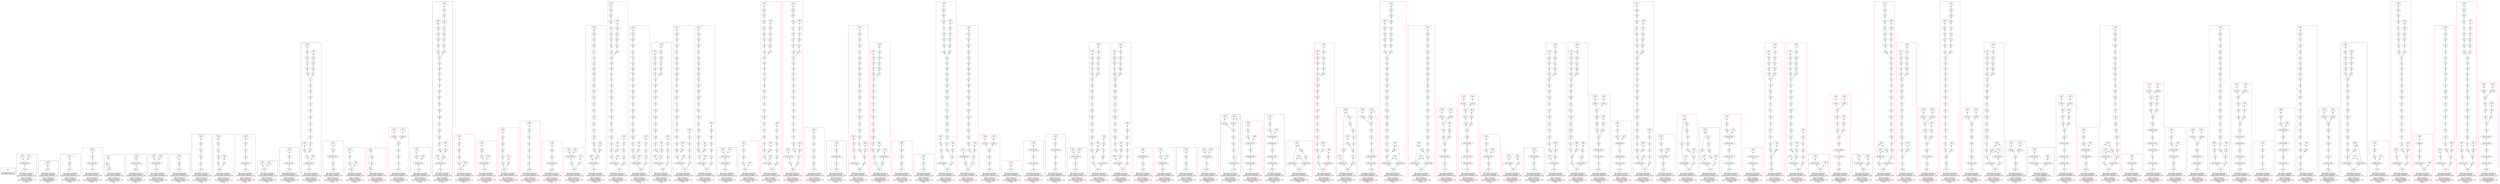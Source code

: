 strict digraph {
rankdir=BT
subgraph {
Stats [shape=plaintext]
cluster=true
label="Total loads executed: 33\nTotal stores executed: 30"
}
subgraph {
subgraph {
{
rank=max
"30_0" [shape=point style=invis]
}
"30_0_103" [label="GetElementPtr"]
"30_0_99" [label="Load\n0"]
"30_0_103" -> "30_0_99"
"30_0_102" [label="Load\n0"]
"30_0_103" -> "30_0_102"
{
rank=min
"30_0_104" [label="Store\n1"]
}
"30_0_104" -> "30_0_103"
cluster=true
label="Raw dynamic executions: 1\nRaw memory operations: 3\nCaptured memory operations: 1.5%"
}
cluster=true
penwidth=0
label="Static occurrences: 5\nMemory operations: 3\nCaptured memory operations: 4.7%\nCumulative: 4.7%\nId: 30"
}
subgraph {
subgraph {
{
rank=max
"101_4" [shape=point style=invis]
}
{
rank=min
"101_4_233" [label="Load\n1"]
}
"101_4_220" [label="Load\n1"]
"101_4_233" -> "101_4_220"
cluster=true
label="Raw dynamic executions: 1\nRaw memory operations: 2\nCaptured memory operations: 3.1%"
}
cluster=true
penwidth=0
label="Static occurrences: 39\nMemory operations: 2\nCaptured memory operations: 3.1%\nCumulative: 7.9%\nId: 101"
}
subgraph {
subgraph {
{
rank=max
"13_0" [shape=point style=invis]
}
{
rank=min
"13_0_290" [label="Load\n0"]
}
"13_0_288" [label="Phi"]
"13_0_290" -> "13_0_288"
"13_0_278" [label="Load\n0"]
"13_0_288" -> "13_0_278"
cluster=true
label="Raw dynamic executions: 0\nRaw memory operations: 0\nCaptured memory operations: 0.0%"
}
cluster=true
penwidth=0
label="Static occurrences: 41\nMemory operations: 0\nCaptured memory operations: 0.0%\nCumulative: 7.9%\nId: 13"
}
subgraph {
subgraph {
{
rank=max
"62_0" [shape=point style=invis]
}
"62_0_299" [label="GetElementPtr"]
"62_0_288" [label="Phi"]
"62_0_299" -> "62_0_288"
{
rank=min
"62_0_300" [label="Load\n0"]
}
"62_0_300" -> "62_0_299"
"62_0_278" [label="Load\n0"]
"62_0_288" -> "62_0_278"
cluster=true
label="Raw dynamic executions: 0\nRaw memory operations: 0\nCaptured memory operations: 0.0%"
color=red
}
cluster=true
penwidth=0
label="Static occurrences: 33\nMemory operations: 0\nCaptured memory operations: 0.0%\nCumulative: 7.9%\nId: 62"
}
subgraph {
subgraph {
{
rank=max
"11_0" [shape=point style=invis]
}
{
rank=min
"11_0_1484" [label="Load\n0"]
}
"11_0_1483" [label="Phi"]
"11_0_1484" -> "11_0_1483"
"11_0_1477" [label="Phi"]
"11_0_1483" -> "11_0_1477"
"11_0_1477" -> "11_0_1484"
cluster=true
label="Raw dynamic executions: 0\nRaw memory operations: 0\nCaptured memory operations: 0.0%"
}
cluster=true
penwidth=0
label="Static occurrences: 16\nMemory operations: 0\nCaptured memory operations: 0.0%\nCumulative: 7.9%\nId: 11"
}
subgraph {
subgraph {
{
rank=max
"39_0" [shape=point style=invis]
}
"39_0_1535" [label="GetElementPtr"]
"39_0_1523" [label="Load\n0"]
"39_0_1535" -> "39_0_1523"
{
rank=min
"39_0_1576" [label="Store\n0"]
}
"39_0_1576" -> "39_0_1535"
cluster=true
label="Raw dynamic executions: 0\nRaw memory operations: 0\nCaptured memory operations: 0.0%"
}
cluster=true
penwidth=0
label="Static occurrences: 15\nMemory operations: 0\nCaptured memory operations: 0.0%\nCumulative: 7.9%\nId: 39"
}
subgraph {
subgraph {
{
rank=max
"25_0" [shape=point style=invis]
}
"25_0_562" [label="GetElementPtr"]
"25_0_561" [label="Load\n0"]
"25_0_562" -> "25_0_561"
{
rank=min
"25_0_563" [label="Load\n0"]
}
"25_0_563" -> "25_0_562"
"25_0_558" [label="Load\n0"]
"25_0_562" -> "25_0_558"
cluster=true
label="Raw dynamic executions: 0\nRaw memory operations: 1\nCaptured memory operations: 0.0%"
}
cluster=true
penwidth=0
label="Static occurrences: 13\nMemory operations: 0\nCaptured memory operations: 0.0%\nCumulative: 7.9%\nId: 25"
}
subgraph {
subgraph {
{
rank=max
"77_0" [shape=point style=invis]
}
"77_0_375" [label="Phi"]
"77_0_373" [label="Load\n0"]
"77_0_375" -> "77_0_373"
{
rank=min
"77_0_473" [label="Store\n0"]
}
"77_0_473" -> "77_0_375"
cluster=true
label="Raw dynamic executions: 0\nRaw memory operations: 0\nCaptured memory operations: 0.0%"
}
cluster=true
penwidth=0
label="Static occurrences: 10\nMemory operations: 0\nCaptured memory operations: 0.0%\nCumulative: 7.9%\nId: 77"
}
subgraph {
subgraph {
{
rank=max
"82_0" [shape=point style=invis]
}
"82_0_2148" [label="Phi"]
"82_0_2130" [label="Load\n0"]
"82_0_2148" -> "82_0_2130"
{
rank=min
"82_0_2155" [label="Load\n0"]
}
"82_0_2149" [label="Phi"]
"82_0_2155" -> "82_0_2149"
"82_0_2164" [label="Phi"]
"82_0_2164" -> "82_0_2148"
"82_0_2059" [label="Phi"]
"82_0_2149" -> "82_0_2059"
"82_0_2059" -> "82_0_2164"
cluster=true
label="Raw dynamic executions: 0\nRaw memory operations: 0\nCaptured memory operations: 0.0%"
}
cluster=true
penwidth=0
label="Static occurrences: 10\nMemory operations: 0\nCaptured memory operations: 0.0%\nCumulative: 7.9%\nId: 82"
}
subgraph {
subgraph {
{
rank=max
"103_0" [shape=point style=invis]
}
"103_0_2060" [label="Phi"]
"103_0_2165" [label="Phi"]
"103_0_2060" -> "103_0_2165"
"103_0_2148" [label="Phi"]
"103_0_2130" [label="Load\n0"]
"103_0_2148" -> "103_0_2130"
{
rank=min
"103_0_2162" [label="Store\n0"]
}
"103_0_2162" -> "103_0_2148"
"103_0_2149" [label="Phi"]
"103_0_2165" -> "103_0_2149"
"103_0_2143" [label="Phi"]
"103_0_2149" -> "103_0_2143"
"103_0_2145" [label="Load\n0"]
"103_0_2143" -> "103_0_2145"
"103_0_2162" -> "103_0_2060"
cluster=true
label="Raw dynamic executions: 0\nRaw memory operations: 0\nCaptured memory operations: 0.0%"
color=red
}
cluster=true
penwidth=0
label="Static occurrences: 10\nMemory operations: 0\nCaptured memory operations: 0.0%\nCumulative: 7.9%\nId: 103"
}
subgraph {
subgraph {
{
rank=max
"32_0" [shape=point style=invis]
}
"32_0_2164" [label="Phi"]
"32_0_2148" [label="Phi"]
"32_0_2164" -> "32_0_2148"
"32_0_2130" [label="Load\n0"]
"32_0_2148" -> "32_0_2130"
"32_0_2061" [label="GetElementPtr"]
"32_0_2059" [label="Phi"]
"32_0_2061" -> "32_0_2059"
"32_0_2059" -> "32_0_2164"
{
rank=min
"32_0_2062" [label="Load\n0"]
}
"32_0_2062" -> "32_0_2061"
cluster=true
label="Raw dynamic executions: 0\nRaw memory operations: 0\nCaptured memory operations: 0.0%"
color=red
}
cluster=true
penwidth=0
label="Static occurrences: 8\nMemory operations: 0\nCaptured memory operations: 0.0%\nCumulative: 7.9%\nId: 32"
}
subgraph {
subgraph {
{
rank=max
"4_0" [shape=point style=invis]
}
{
rank=min
"4_0_2161" [label="Store\n0"]
}
"4_0_2160" [label="Load\n0"]
"4_0_2161" -> "4_0_2160"
"4_0_2159" [label="Load\n0"]
"4_0_2161" -> "4_0_2159"
cluster=true
label="Raw dynamic executions: 0\nRaw memory operations: 0\nCaptured memory operations: 0.0%"
}
cluster=true
penwidth=0
label="Static occurrences: 7\nMemory operations: 0\nCaptured memory operations: 0.0%\nCumulative: 7.9%\nId: 4"
}
subgraph {
subgraph {
{
rank=max
"52_0" [shape=point style=invis]
}
"52_0_1318" [label="Phi"]
"52_0_1313" [label="Load\n0"]
"52_0_1318" -> "52_0_1313"
"52_0_1319" [label="GetElementPtr"]
"52_0_1319" -> "52_0_1318"
{
rank=min
"52_0_1336" [label="Store\n0"]
}
"52_0_1336" -> "52_0_1319"
cluster=true
label="Raw dynamic executions: 0\nRaw memory operations: 0\nCaptured memory operations: 0.0%"
}
cluster=true
penwidth=0
label="Static occurrences: 7\nMemory operations: 0\nCaptured memory operations: 0.0%\nCumulative: 7.9%\nId: 52"
}
subgraph {
subgraph {
{
rank=max
"22_0" [shape=point style=invis]
}
"22_0_2174" [label="Add"]
"22_0_2173" [label="Mul"]
"22_0_2174" -> "22_0_2173"
"22_0_2187" [label="LShr"]
"22_0_2186" [label="Mul"]
"22_0_2187" -> "22_0_2186"
"22_0_2196" [label="And"]
"22_0_2195" [label="Add"]
"22_0_2196" -> "22_0_2195"
"22_0_2184" [label="LShr"]
"22_0_2183" [label="Add"]
"22_0_2184" -> "22_0_2183"
"22_0_2177" [label="Mul"]
"22_0_2176" [label="Load\n0"]
"22_0_2177" -> "22_0_2176"
"22_0_2185" [label="Xor"]
"22_0_2185" -> "22_0_2184"
"22_0_2191" [label="Xor"]
"22_0_2190" [label="LShr"]
"22_0_2191" -> "22_0_2190"
"22_0_2172" [label="Xor"]
"22_0_2171" [label="LShr"]
"22_0_2172" -> "22_0_2171"
"22_0_2207" [label="GetElementPtr"]
"22_0_2202" [label="Load\n0"]
"22_0_2207" -> "22_0_2202"
"22_0_2207" -> "22_0_2196"
"22_0_2194" [label="Load\n0"]
"22_0_2195" -> "22_0_2194"
"22_0_2170" [label="Mul"]
"22_0_2171" -> "22_0_2170"
"22_0_2182" [label="Mul"]
"22_0_2183" -> "22_0_2182"
"22_0_2189" [label="Mul"]
"22_0_2188" [label="Xor"]
"22_0_2189" -> "22_0_2188"
"22_0_2179" [label="Xor"]
"22_0_2178" [label="LShr"]
"22_0_2179" -> "22_0_2178"
"22_0_2169" [label="Load\n0"]
"22_0_2170" -> "22_0_2169"
"22_0_2181" [label="Xor"]
"22_0_2181" -> "22_0_2174"
"22_0_2186" -> "22_0_2185"
"22_0_2192" [label="Mul"]
"22_0_2196" -> "22_0_2192"
"22_0_2180" [label="Mul"]
"22_0_2181" -> "22_0_2180"
"22_0_2182" -> "22_0_2181"
"22_0_2190" -> "22_0_2189"
{
rank=min
"22_0_2208" [label="Load\n0"]
}
"22_0_2208" -> "22_0_2207"
"22_0_2188" -> "22_0_2187"
"22_0_2180" -> "22_0_2179"
"22_0_2192" -> "22_0_2191"
"22_0_2178" -> "22_0_2177"
"22_0_2173" -> "22_0_2172"
cluster=true
label="Raw dynamic executions: 0\nRaw memory operations: 0\nCaptured memory operations: 0.0%"
}
cluster=true
penwidth=0
label="Static occurrences: 6\nMemory operations: 0\nCaptured memory operations: 0.0%\nCumulative: 7.9%\nId: 22"
}
subgraph {
subgraph {
{
rank=max
"23_0" [shape=point style=invis]
}
"23_0_288" [label="Phi"]
"23_0_278" [label="Load\n0"]
"23_0_288" -> "23_0_278"
"23_0_315" [label="Phi"]
"23_0_309" [label="GetElementPtr"]
"23_0_315" -> "23_0_309"
{
rank=min
"23_0_318" [label="Load\n0"]
}
"23_0_318" -> "23_0_315"
"23_0_309" -> "23_0_288"
cluster=true
label="Raw dynamic executions: 0\nRaw memory operations: 0\nCaptured memory operations: 0.0%"
color=red
}
cluster=true
penwidth=0
label="Static occurrences: 6\nMemory operations: 0\nCaptured memory operations: 0.0%\nCumulative: 7.9%\nId: 23"
}
subgraph {
subgraph {
{
rank=max
"58_0" [shape=point style=invis]
}
{
rank=min
"58_0_2158" [label="Store\n0"]
}
"58_0_2149" [label="Phi"]
"58_0_2158" -> "58_0_2149"
"58_0_2143" [label="Phi"]
"58_0_2149" -> "58_0_2143"
"58_0_2145" [label="Load\n0"]
"58_0_2143" -> "58_0_2145"
"58_0_2157" [label="Load\n0"]
"58_0_2158" -> "58_0_2157"
cluster=true
label="Raw dynamic executions: 0\nRaw memory operations: 0\nCaptured memory operations: 0.0%"
color=red
}
cluster=true
penwidth=0
label="Static occurrences: 6\nMemory operations: 0\nCaptured memory operations: 0.0%\nCumulative: 7.9%\nId: 58"
}
subgraph {
subgraph {
{
rank=max
"87_0" [shape=point style=invis]
}
"87_0_2164" [label="Phi"]
"87_0_2148" [label="Phi"]
"87_0_2164" -> "87_0_2148"
{
rank=min
"87_0_2130" [label="Load\n0"]
}
"87_0_2059" [label="Phi"]
"87_0_2130" -> "87_0_2059"
"87_0_2148" -> "87_0_2130"
"87_0_2059" -> "87_0_2164"
cluster=true
label="Raw dynamic executions: 0\nRaw memory operations: 0\nCaptured memory operations: 0.0%"
color=red
}
cluster=true
penwidth=0
label="Static occurrences: 6\nMemory operations: 0\nCaptured memory operations: 0.0%\nCumulative: 7.9%\nId: 87"
}
subgraph {
subgraph {
{
rank=max
"12_0" [shape=point style=invis]
}
"12_0_375" [label="Phi"]
"12_0_363" [label="Add"]
"12_0_375" -> "12_0_363"
"12_0_361" [label="Sub"]
"12_0_359" [label="PtrToInt"]
"12_0_361" -> "12_0_359"
"12_0_360" [label="PtrToInt"]
"12_0_357" [label="Load\n0"]
"12_0_360" -> "12_0_357"
"12_0_362" [label="SDiv"]
"12_0_362" -> "12_0_361"
"12_0_363" -> "12_0_362"
"12_0_361" -> "12_0_360"
"12_0_356" [label="Load\n0"]
"12_0_359" -> "12_0_356"
{
rank=min
"12_0_473" [label="Store\n0"]
}
"12_0_473" -> "12_0_375"
cluster=true
label="Raw dynamic executions: 0\nRaw memory operations: 0\nCaptured memory operations: 0.0%"
color=red
}
cluster=true
penwidth=0
label="Static occurrences: 4\nMemory operations: 0\nCaptured memory operations: 0.0%\nCumulative: 7.9%\nId: 12"
}
subgraph {
subgraph {
{
rank=max
"18_0" [shape=point style=invis]
}
"18_0_3232" [label="LShr"]
"18_0_3225" [label="Load\n0"]
"18_0_3232" -> "18_0_3225"
"18_0_3234" [label="GetElementPtr"]
"18_0_3233" [label="Load\n0"]
"18_0_3234" -> "18_0_3233"
"18_0_3234" -> "18_0_3232"
{
rank=min
"18_0_3235" [label="Load\n0"]
}
"18_0_3235" -> "18_0_3234"
cluster=true
label="Raw dynamic executions: 0\nRaw memory operations: 0\nCaptured memory operations: 0.0%"
}
cluster=true
penwidth=0
label="Static occurrences: 4\nMemory operations: 0\nCaptured memory operations: 0.0%\nCumulative: 7.9%\nId: 18"
}
subgraph {
subgraph {
{
rank=max
"20_0" [shape=point style=invis]
}
"20_0_1787" [label="Mul"]
"20_0_1786" [label="Xor"]
"20_0_1787" -> "20_0_1786"
"20_0_1778" [label="Phi"]
"20_0_1763" [label="Phi"]
"20_0_1778" -> "20_0_1763"
"20_0_1746" [label="Xor"]
"20_0_1745" [label="Mul"]
"20_0_1746" -> "20_0_1745"
"20_0_1751" [label="SExt"]
"20_0_1750" [label="Load\n0"]
"20_0_1751" -> "20_0_1750"
"20_0_1757" [label="Mul"]
"20_0_1756" [label="Xor"]
"20_0_1757" -> "20_0_1756"
"20_0_1743" [label="LShr"]
"20_0_1742" [label="Mul"]
"20_0_1743" -> "20_0_1742"
"20_0_1755" [label="Mul"]
"20_0_1754" [label="Xor"]
"20_0_1755" -> "20_0_1754"
"20_0_1849" [label="GetElementPtr"]
"20_0_1842" [label="Load\n0"]
"20_0_1849" -> "20_0_1842"
"20_0_1790" [label="Mul"]
"20_0_1789" [label="Xor"]
"20_0_1790" -> "20_0_1789"
"20_0_1748" [label="Add"]
"20_0_1747" [label="Mul"]
"20_0_1748" -> "20_0_1747"
"20_0_1753" [label="LShr"]
"20_0_1754" -> "20_0_1753"
"20_0_1847" [label="Add"]
"20_0_1840" [label="Load\n0"]
"20_0_1847" -> "20_0_1840"
"20_0_1756" -> "20_0_1748"
"20_0_1783" [label="Xor"]
"20_0_1782" [label="LShr"]
"20_0_1783" -> "20_0_1782"
"20_0_1744" [label="Xor"]
"20_0_1745" -> "20_0_1744"
"20_0_1758" [label="Add"]
"20_0_1763" -> "20_0_1758"
"20_0_1781" [label="Add"]
"20_0_1782" -> "20_0_1781"
"20_0_1784" [label="Mul"]
"20_0_1784" -> "20_0_1783"
"20_0_1785" [label="LShr"]
"20_0_1786" -> "20_0_1785"
"20_0_1741" [label="SExt"]
"20_0_1740" [label="Load\n0"]
"20_0_1741" -> "20_0_1740"
"20_0_1780" [label="Shl"]
"20_0_1780" -> "20_0_1778"
"20_0_1785" -> "20_0_1784"
"20_0_1744" -> "20_0_1743"
"20_0_1756" -> "20_0_1755"
"20_0_1742" -> "20_0_1741"
"20_0_1788" [label="LShr"]
"20_0_1788" -> "20_0_1787"
"20_0_1752" [label="Mul"]
"20_0_1752" -> "20_0_1751"
"20_0_1848" [label="And"]
"20_0_1848" -> "20_0_1790"
"20_0_1747" -> "20_0_1746"
"20_0_1848" -> "20_0_1847"
"20_0_1753" -> "20_0_1752"
"20_0_1789" -> "20_0_1788"
"20_0_1758" -> "20_0_1757"
"20_0_1849" -> "20_0_1848"
"20_0_1781" -> "20_0_1780"
{
rank=min
"20_0_1853" [label="Load\n0"]
}
"20_0_1853" -> "20_0_1849"
cluster=true
label="Raw dynamic executions: 0\nRaw memory operations: 0\nCaptured memory operations: 0.0%"
}
cluster=true
penwidth=0
label="Static occurrences: 4\nMemory operations: 0\nCaptured memory operations: 0.0%\nCumulative: 7.9%\nId: 20"
}
subgraph {
subgraph {
{
rank=max
"31_0" [shape=point style=invis]
}
{
rank=min
"31_0_2158" [label="Store\n0"]
}
"31_0_2149" [label="Phi"]
"31_0_2158" -> "31_0_2149"
"31_0_2148" [label="Phi"]
"31_0_2130" [label="Load\n0"]
"31_0_2148" -> "31_0_2130"
"31_0_2164" [label="Phi"]
"31_0_2164" -> "31_0_2148"
"31_0_2157" [label="Load\n0"]
"31_0_2158" -> "31_0_2157"
"31_0_2059" [label="Phi"]
"31_0_2149" -> "31_0_2059"
"31_0_2059" -> "31_0_2164"
cluster=true
label="Raw dynamic executions: 0\nRaw memory operations: 0\nCaptured memory operations: 0.0%"
color=red
}
cluster=true
penwidth=0
label="Static occurrences: 4\nMemory operations: 0\nCaptured memory operations: 0.0%\nCumulative: 7.9%\nId: 31"
}
subgraph {
subgraph {
{
rank=max
"36_0" [shape=point style=invis]
}
"36_0_1849" [label="GetElementPtr"]
"36_0_1848" [label="And"]
"36_0_1849" -> "36_0_1848"
"36_0_1842" [label="Load\n0"]
"36_0_1849" -> "36_0_1842"
{
rank=min
"36_0_1853" [label="Load\n0"]
}
"36_0_1853" -> "36_0_1849"
"36_0_1847" [label="Add"]
"36_0_1840" [label="Load\n0"]
"36_0_1847" -> "36_0_1840"
"36_0_1848" -> "36_0_1847"
cluster=true
label="Raw dynamic executions: 0\nRaw memory operations: 0\nCaptured memory operations: 0.0%"
color=red
}
cluster=true
penwidth=0
label="Static occurrences: 4\nMemory operations: 0\nCaptured memory operations: 0.0%\nCumulative: 7.9%\nId: 36"
}
subgraph {
subgraph {
{
rank=max
"43_0" [shape=point style=invis]
}
"43_0_2060" [label="Phi"]
"43_0_2165" [label="Phi"]
"43_0_2060" -> "43_0_2165"
"43_0_2148" [label="Phi"]
"43_0_2130" [label="Load\n0"]
"43_0_2148" -> "43_0_2130"
{
rank=min
"43_0_2162" [label="Store\n0"]
}
"43_0_2162" -> "43_0_2148"
"43_0_2164" [label="Phi"]
"43_0_2155" [label="Load\n0"]
"43_0_2164" -> "43_0_2155"
"43_0_2149" [label="Phi"]
"43_0_2165" -> "43_0_2149"
"43_0_2059" [label="Phi"]
"43_0_2149" -> "43_0_2059"
"43_0_2059" -> "43_0_2164"
"43_0_2162" -> "43_0_2060"
cluster=true
label="Raw dynamic executions: 0\nRaw memory operations: 0\nCaptured memory operations: 0.0%"
color=red
}
cluster=true
penwidth=0
label="Static occurrences: 4\nMemory operations: 0\nCaptured memory operations: 0.0%\nCumulative: 7.9%\nId: 43"
}
subgraph {
subgraph {
{
rank=max
"56_0" [shape=point style=invis]
}
"56_0_2060" [label="Phi"]
"56_0_2165" [label="Phi"]
"56_0_2060" -> "56_0_2165"
"56_0_2148" [label="Phi"]
"56_0_2130" [label="Load\n0"]
"56_0_2148" -> "56_0_2130"
{
rank=min
"56_0_2159" [label="Load\n0"]
}
"56_0_2159" -> "56_0_2060"
"56_0_2149" [label="Phi"]
"56_0_2165" -> "56_0_2149"
"56_0_2164" [label="Phi"]
"56_0_2164" -> "56_0_2148"
"56_0_2059" [label="Phi"]
"56_0_2149" -> "56_0_2059"
"56_0_2059" -> "56_0_2164"
cluster=true
label="Raw dynamic executions: 0\nRaw memory operations: 0\nCaptured memory operations: 0.0%"
color=red
}
cluster=true
penwidth=0
label="Static occurrences: 4\nMemory operations: 0\nCaptured memory operations: 0.0%\nCumulative: 7.9%\nId: 56"
}
subgraph {
subgraph {
{
rank=max
"63_0" [shape=point style=invis]
}
"63_0_2164" [label="Phi"]
"63_0_2155" [label="Load\n0"]
"63_0_2164" -> "63_0_2155"
"63_0_2061" [label="GetElementPtr"]
"63_0_2059" [label="Phi"]
"63_0_2061" -> "63_0_2059"
"63_0_2059" -> "63_0_2164"
{
rank=min
"63_0_2062" [label="Load\n0"]
}
"63_0_2062" -> "63_0_2061"
cluster=true
label="Raw dynamic executions: 0\nRaw memory operations: 0\nCaptured memory operations: 0.0%"
color=red
}
cluster=true
penwidth=0
label="Static occurrences: 4\nMemory operations: 0\nCaptured memory operations: 0.0%\nCumulative: 7.9%\nId: 63"
}
subgraph {
subgraph {
{
rank=max
"80_0" [shape=point style=invis]
}
"80_0_2053" [label="GetElementPtr"]
"80_0_2052" [label="Load\n0"]
"80_0_2053" -> "80_0_2052"
"80_0_2060" [label="Phi"]
"80_0_2060" -> "80_0_2053"
"80_0_2046" [label="Load\n0"]
"80_0_2053" -> "80_0_2046"
"80_0_2148" [label="Phi"]
"80_0_2130" [label="Load\n0"]
"80_0_2148" -> "80_0_2130"
{
rank=min
"80_0_2162" [label="Store\n0"]
}
"80_0_2162" -> "80_0_2148"
"80_0_2162" -> "80_0_2060"
cluster=true
label="Raw dynamic executions: 0\nRaw memory operations: 0\nCaptured memory operations: 0.0%"
color=red
}
cluster=true
penwidth=0
label="Static occurrences: 4\nMemory operations: 0\nCaptured memory operations: 0.0%\nCumulative: 7.9%\nId: 80"
}
subgraph {
subgraph {
{
rank=max
"106_0" [shape=point style=invis]
}
"106_0_1787" [label="Mul"]
"106_0_1786" [label="Xor"]
"106_0_1787" -> "106_0_1786"
"106_0_1849" [label="GetElementPtr"]
"106_0_1842" [label="Load\n0"]
"106_0_1849" -> "106_0_1842"
"106_0_1778" [label="Phi"]
"106_0_1776" [label="Add"]
"106_0_1778" -> "106_0_1776"
"106_0_1790" [label="Mul"]
"106_0_1789" [label="Xor"]
"106_0_1790" -> "106_0_1789"
"106_0_1775" [label="Mul"]
"106_0_1776" -> "106_0_1775"
"106_0_1847" [label="Add"]
"106_0_1840" [label="Load\n0"]
"106_0_1847" -> "106_0_1840"
"106_0_1769" [label="SExt"]
"106_0_1768" [label="Load\n0"]
"106_0_1769" -> "106_0_1768"
"106_0_1783" [label="Xor"]
"106_0_1782" [label="LShr"]
"106_0_1783" -> "106_0_1782"
"106_0_1773" [label="Mul"]
"106_0_1772" [label="Xor"]
"106_0_1773" -> "106_0_1772"
"106_0_1774" [label="Xor"]
"106_0_1774" -> "106_0_1773"
"106_0_1781" [label="Add"]
"106_0_1782" -> "106_0_1781"
"106_0_1784" [label="Mul"]
"106_0_1784" -> "106_0_1783"
"106_0_1785" [label="LShr"]
"106_0_1786" -> "106_0_1785"
"106_0_1780" [label="Shl"]
"106_0_1780" -> "106_0_1778"
"106_0_1785" -> "106_0_1784"
"106_0_1771" [label="LShr"]
"106_0_1770" [label="Mul"]
"106_0_1771" -> "106_0_1770"
"106_0_1775" -> "106_0_1774"
"106_0_1788" [label="LShr"]
"106_0_1788" -> "106_0_1787"
"106_0_1848" [label="And"]
"106_0_1848" -> "106_0_1790"
"106_0_1848" -> "106_0_1847"
"106_0_1772" -> "106_0_1771"
"106_0_1770" -> "106_0_1769"
"106_0_1789" -> "106_0_1788"
"106_0_1849" -> "106_0_1848"
"106_0_1781" -> "106_0_1780"
{
rank=min
"106_0_1853" [label="Load\n0"]
}
"106_0_1853" -> "106_0_1849"
cluster=true
label="Raw dynamic executions: 0\nRaw memory operations: 0\nCaptured memory operations: 0.0%"
color=red
}
cluster=true
penwidth=0
label="Static occurrences: 4\nMemory operations: 0\nCaptured memory operations: 0.0%\nCumulative: 7.9%\nId: 106"
}
subgraph {
subgraph {
{
rank=max
"21_0" [shape=point style=invis]
}
"21_0_2118" [label="Xor"]
"21_0_2117" [label="LShr"]
"21_0_2118" -> "21_0_2117"
"21_0_2113" [label="Phi"]
"21_0_2098" [label="Phi"]
"21_0_2113" -> "21_0_2098"
"21_0_2086" [label="SExt"]
"21_0_2085" [label="Load\n0"]
"21_0_2086" -> "21_0_2085"
"21_0_2092" [label="Mul"]
"21_0_2091" [label="Xor"]
"21_0_2092" -> "21_0_2091"
"21_0_2122" [label="Mul"]
"21_0_2121" [label="Xor"]
"21_0_2122" -> "21_0_2121"
"21_0_2077" [label="Mul"]
"21_0_2076" [label="SExt"]
"21_0_2077" -> "21_0_2076"
{
rank=min
"21_0_2154" [label="Store\n0"]
}
"21_0_2150" [label="GetElementPtr"]
"21_0_2154" -> "21_0_2150"
"21_0_2123" [label="LShr"]
"21_0_2123" -> "21_0_2122"
"21_0_2115" [label="Shl"]
"21_0_2115" -> "21_0_2113"
"21_0_2060" [label="Phi"]
"21_0_2165" [label="Phi"]
"21_0_2060" -> "21_0_2165"
"21_0_2120" [label="LShr"]
"21_0_2119" [label="Mul"]
"21_0_2120" -> "21_0_2119"
"21_0_2126" [label="And"]
"21_0_2125" [label="Mul"]
"21_0_2126" -> "21_0_2125"
"21_0_2083" [label="Add"]
"21_0_2091" -> "21_0_2083"
"21_0_2075" [label="Load\n0"]
"21_0_2076" -> "21_0_2075"
"21_0_2082" [label="Mul"]
"21_0_2081" [label="Xor"]
"21_0_2082" -> "21_0_2081"
"21_0_2088" [label="LShr"]
"21_0_2087" [label="Mul"]
"21_0_2088" -> "21_0_2087"
"21_0_2057" [label="Add"]
"21_0_2126" -> "21_0_2057"
"21_0_2090" [label="Mul"]
"21_0_2091" -> "21_0_2090"
"21_0_2154" -> "21_0_2060"
"21_0_2116" [label="Add"]
"21_0_2116" -> "21_0_2115"
"21_0_2087" -> "21_0_2086"
"21_0_2093" [label="Add"]
"21_0_2098" -> "21_0_2093"
"21_0_2089" [label="Xor"]
"21_0_2089" -> "21_0_2088"
"21_0_2078" [label="LShr"]
"21_0_2078" -> "21_0_2077"
"21_0_2149" [label="Phi"]
"21_0_2165" -> "21_0_2149"
"21_0_2143" [label="Phi"]
"21_0_2149" -> "21_0_2143"
"21_0_2046" [label="Load\n0"]
"21_0_2150" -> "21_0_2046"
"21_0_2121" -> "21_0_2120"
"21_0_2119" -> "21_0_2118"
"21_0_2079" [label="Xor"]
"21_0_2079" -> "21_0_2078"
"21_0_2080" [label="Mul"]
"21_0_2080" -> "21_0_2079"
"21_0_2093" -> "21_0_2092"
"21_0_2150" -> "21_0_2126"
"21_0_2145" [label="Load\n0"]
"21_0_2143" -> "21_0_2145"
"21_0_2117" -> "21_0_2116"
"21_0_2052" [label="Load\n0"]
"21_0_2057" -> "21_0_2052"
"21_0_2124" [label="Xor"]
"21_0_2125" -> "21_0_2124"
"21_0_2090" -> "21_0_2089"
"21_0_2081" -> "21_0_2080"
"21_0_2124" -> "21_0_2123"
"21_0_2083" -> "21_0_2082"
cluster=true
label="Raw dynamic executions: 0\nRaw memory operations: 0\nCaptured memory operations: 0.0%"
color=red
}
cluster=true
penwidth=0
label="Static occurrences: 3\nMemory operations: 0\nCaptured memory operations: 0.0%\nCumulative: 7.9%\nId: 21"
}
subgraph {
subgraph {
{
rank=max
"89_0" [shape=point style=invis]
}
"89_0_2118" [label="Xor"]
"89_0_2117" [label="LShr"]
"89_0_2118" -> "89_0_2117"
"89_0_2105" [label="Mul"]
"89_0_2104" [label="SExt"]
"89_0_2105" -> "89_0_2104"
"89_0_2113" [label="Phi"]
"89_0_2111" [label="Add"]
"89_0_2113" -> "89_0_2111"
"89_0_2122" [label="Mul"]
"89_0_2121" [label="Xor"]
"89_0_2122" -> "89_0_2121"
{
rank=min
"89_0_2154" [label="Store\n0"]
}
"89_0_2150" [label="GetElementPtr"]
"89_0_2154" -> "89_0_2150"
"89_0_2123" [label="LShr"]
"89_0_2123" -> "89_0_2122"
"89_0_2110" [label="Mul"]
"89_0_2109" [label="Xor"]
"89_0_2110" -> "89_0_2109"
"89_0_2115" [label="Shl"]
"89_0_2115" -> "89_0_2113"
"89_0_2060" [label="Phi"]
"89_0_2165" [label="Phi"]
"89_0_2060" -> "89_0_2165"
"89_0_2103" [label="Load\n0"]
"89_0_2104" -> "89_0_2103"
"89_0_2120" [label="LShr"]
"89_0_2119" [label="Mul"]
"89_0_2120" -> "89_0_2119"
"89_0_2126" [label="And"]
"89_0_2125" [label="Mul"]
"89_0_2126" -> "89_0_2125"
"89_0_2057" [label="Add"]
"89_0_2126" -> "89_0_2057"
"89_0_2154" -> "89_0_2060"
"89_0_2116" [label="Add"]
"89_0_2116" -> "89_0_2115"
"89_0_2111" -> "89_0_2110"
"89_0_2108" [label="Mul"]
"89_0_2109" -> "89_0_2108"
"89_0_2149" [label="Phi"]
"89_0_2165" -> "89_0_2149"
"89_0_2143" [label="Phi"]
"89_0_2149" -> "89_0_2143"
"89_0_2046" [label="Load\n0"]
"89_0_2150" -> "89_0_2046"
"89_0_2106" [label="LShr"]
"89_0_2106" -> "89_0_2105"
"89_0_2121" -> "89_0_2120"
"89_0_2119" -> "89_0_2118"
"89_0_2150" -> "89_0_2126"
"89_0_2145" [label="Load\n0"]
"89_0_2143" -> "89_0_2145"
"89_0_2117" -> "89_0_2116"
"89_0_2052" [label="Load\n0"]
"89_0_2057" -> "89_0_2052"
"89_0_2107" [label="Xor"]
"89_0_2108" -> "89_0_2107"
"89_0_2124" [label="Xor"]
"89_0_2125" -> "89_0_2124"
"89_0_2107" -> "89_0_2106"
"89_0_2124" -> "89_0_2123"
cluster=true
label="Raw dynamic executions: 0\nRaw memory operations: 0\nCaptured memory operations: 0.0%"
color=red
}
cluster=true
penwidth=0
label="Static occurrences: 3\nMemory operations: 0\nCaptured memory operations: 0.0%\nCumulative: 7.9%\nId: 89"
}
subgraph {
subgraph {
{
rank=max
"96_0" [shape=point style=invis]
}
"96_0_2745" [label="LShr"]
"96_0_2744" [label="Mul"]
"96_0_2745" -> "96_0_2744"
{
rank=min
"96_0_2788" [label="Store\n0"]
}
"96_0_2784" [label="GetElementPtr"]
"96_0_2788" -> "96_0_2784"
"96_0_2720" [label="Load\n0"]
"96_0_2784" -> "96_0_2720"
"96_0_2758" [label="Xor"]
"96_0_2757" [label="LShr"]
"96_0_2758" -> "96_0_2757"
"96_0_2760" [label="And"]
"96_0_2759" [label="Mul"]
"96_0_2760" -> "96_0_2759"
"96_0_2747" [label="Mul"]
"96_0_2746" [label="Xor"]
"96_0_2747" -> "96_0_2746"
"96_0_2746" -> "96_0_2745"
"96_0_2753" [label="Mul"]
"96_0_2752" [label="Xor"]
"96_0_2753" -> "96_0_2752"
"96_0_2759" -> "96_0_2758"
"96_0_2751" [label="LShr"]
"96_0_2752" -> "96_0_2751"
"96_0_2734" [label="Phi"]
"96_0_2788" -> "96_0_2734"
"96_0_2756" [label="Mul"]
"96_0_2755" [label="Xor"]
"96_0_2756" -> "96_0_2755"
"96_0_2750" [label="Add"]
"96_0_2751" -> "96_0_2750"
"96_0_2743" [label="Load\n0"]
"96_0_2744" -> "96_0_2743"
"96_0_2757" -> "96_0_2756"
"96_0_2749" [label="Mul"]
"96_0_2750" -> "96_0_2749"
"96_0_2748" [label="Xor"]
"96_0_2748" -> "96_0_2747"
"96_0_2799" [label="Phi"]
"96_0_2734" -> "96_0_2799"
"96_0_2783" [label="Phi"]
"96_0_2799" -> "96_0_2783"
"96_0_2741" [label="Add"]
"96_0_2740" [label="Mul"]
"96_0_2741" -> "96_0_2740"
"96_0_2754" [label="LShr"]
"96_0_2754" -> "96_0_2753"
"96_0_2731" [label="Add"]
"96_0_2760" -> "96_0_2731"
"96_0_2777" [label="Phi"]
"96_0_2779" [label="Load\n0"]
"96_0_2777" -> "96_0_2779"
"96_0_2783" -> "96_0_2777"
"96_0_2737" [label="Mul"]
"96_0_2736" [label="Load\n0"]
"96_0_2737" -> "96_0_2736"
"96_0_2784" -> "96_0_2760"
"96_0_2748" -> "96_0_2741"
"96_0_2738" [label="LShr"]
"96_0_2738" -> "96_0_2737"
"96_0_2749" -> "96_0_2748"
"96_0_2755" -> "96_0_2754"
"96_0_2739" [label="Xor"]
"96_0_2740" -> "96_0_2739"
"96_0_2726" [label="Load\n0"]
"96_0_2731" -> "96_0_2726"
"96_0_2739" -> "96_0_2738"
cluster=true
label="Raw dynamic executions: 0\nRaw memory operations: 0\nCaptured memory operations: 0.0%"
}
cluster=true
penwidth=0
label="Static occurrences: 3\nMemory operations: 0\nCaptured memory operations: 0.0%\nCumulative: 7.9%\nId: 96"
}
subgraph {
subgraph {
{
rank=max
"3_0" [shape=point style=invis]
}
"3_0_2118" [label="Xor"]
"3_0_2117" [label="LShr"]
"3_0_2118" -> "3_0_2117"
"3_0_2105" [label="Mul"]
"3_0_2104" [label="SExt"]
"3_0_2105" -> "3_0_2104"
"3_0_2113" [label="Phi"]
"3_0_2111" [label="Add"]
"3_0_2113" -> "3_0_2111"
"3_0_2122" [label="Mul"]
"3_0_2121" [label="Xor"]
"3_0_2122" -> "3_0_2121"
{
rank=min
"3_0_2154" [label="Store\n0"]
}
"3_0_2150" [label="GetElementPtr"]
"3_0_2154" -> "3_0_2150"
"3_0_2123" [label="LShr"]
"3_0_2123" -> "3_0_2122"
"3_0_2110" [label="Mul"]
"3_0_2109" [label="Xor"]
"3_0_2110" -> "3_0_2109"
"3_0_2115" [label="Shl"]
"3_0_2115" -> "3_0_2113"
"3_0_2060" [label="Phi"]
"3_0_2165" [label="Phi"]
"3_0_2060" -> "3_0_2165"
"3_0_2103" [label="Load\n0"]
"3_0_2104" -> "3_0_2103"
"3_0_2120" [label="LShr"]
"3_0_2119" [label="Mul"]
"3_0_2120" -> "3_0_2119"
"3_0_2126" [label="And"]
"3_0_2125" [label="Mul"]
"3_0_2126" -> "3_0_2125"
"3_0_2057" [label="Add"]
"3_0_2126" -> "3_0_2057"
"3_0_2154" -> "3_0_2060"
"3_0_2116" [label="Add"]
"3_0_2116" -> "3_0_2115"
"3_0_2111" -> "3_0_2110"
"3_0_2164" [label="Phi"]
"3_0_2155" [label="Load\n0"]
"3_0_2164" -> "3_0_2155"
"3_0_2108" [label="Mul"]
"3_0_2109" -> "3_0_2108"
"3_0_2149" [label="Phi"]
"3_0_2165" -> "3_0_2149"
"3_0_2046" [label="Load\n0"]
"3_0_2150" -> "3_0_2046"
"3_0_2106" [label="LShr"]
"3_0_2106" -> "3_0_2105"
"3_0_2121" -> "3_0_2120"
"3_0_2119" -> "3_0_2118"
"3_0_2150" -> "3_0_2126"
"3_0_2117" -> "3_0_2116"
"3_0_2052" [label="Load\n0"]
"3_0_2057" -> "3_0_2052"
"3_0_2059" [label="Phi"]
"3_0_2149" -> "3_0_2059"
"3_0_2107" [label="Xor"]
"3_0_2108" -> "3_0_2107"
"3_0_2124" [label="Xor"]
"3_0_2125" -> "3_0_2124"
"3_0_2059" -> "3_0_2164"
"3_0_2107" -> "3_0_2106"
"3_0_2124" -> "3_0_2123"
cluster=true
label="Raw dynamic executions: 0\nRaw memory operations: 0\nCaptured memory operations: 0.0%"
color=red
}
cluster=true
penwidth=0
label="Static occurrences: 2\nMemory operations: 0\nCaptured memory operations: 0.0%\nCumulative: 7.9%\nId: 3"
}
subgraph {
subgraph {
{
rank=max
"6_0" [shape=point style=invis]
}
"6_0_2118" [label="Xor"]
"6_0_2117" [label="LShr"]
"6_0_2118" -> "6_0_2117"
"6_0_2105" [label="Mul"]
"6_0_2104" [label="SExt"]
"6_0_2105" -> "6_0_2104"
"6_0_2113" [label="Phi"]
"6_0_2111" [label="Add"]
"6_0_2113" -> "6_0_2111"
"6_0_2122" [label="Mul"]
"6_0_2121" [label="Xor"]
"6_0_2122" -> "6_0_2121"
{
rank=min
"6_0_2154" [label="Store\n0"]
}
"6_0_2150" [label="GetElementPtr"]
"6_0_2154" -> "6_0_2150"
"6_0_2123" [label="LShr"]
"6_0_2123" -> "6_0_2122"
"6_0_2110" [label="Mul"]
"6_0_2109" [label="Xor"]
"6_0_2110" -> "6_0_2109"
"6_0_2115" [label="Shl"]
"6_0_2115" -> "6_0_2113"
"6_0_2060" [label="Phi"]
"6_0_2165" [label="Phi"]
"6_0_2060" -> "6_0_2165"
"6_0_2103" [label="Load\n0"]
"6_0_2104" -> "6_0_2103"
"6_0_2120" [label="LShr"]
"6_0_2119" [label="Mul"]
"6_0_2120" -> "6_0_2119"
"6_0_2126" [label="And"]
"6_0_2125" [label="Mul"]
"6_0_2126" -> "6_0_2125"
"6_0_2148" [label="Phi"]
"6_0_2130" [label="Load\n0"]
"6_0_2148" -> "6_0_2130"
"6_0_2057" [label="Add"]
"6_0_2126" -> "6_0_2057"
"6_0_2154" -> "6_0_2060"
"6_0_2116" [label="Add"]
"6_0_2116" -> "6_0_2115"
"6_0_2111" -> "6_0_2110"
"6_0_2108" [label="Mul"]
"6_0_2109" -> "6_0_2108"
"6_0_2149" [label="Phi"]
"6_0_2165" -> "6_0_2149"
"6_0_2164" [label="Phi"]
"6_0_2164" -> "6_0_2148"
"6_0_2046" [label="Load\n0"]
"6_0_2150" -> "6_0_2046"
"6_0_2106" [label="LShr"]
"6_0_2106" -> "6_0_2105"
"6_0_2121" -> "6_0_2120"
"6_0_2119" -> "6_0_2118"
"6_0_2150" -> "6_0_2126"
"6_0_2117" -> "6_0_2116"
"6_0_2052" [label="Load\n0"]
"6_0_2057" -> "6_0_2052"
"6_0_2059" [label="Phi"]
"6_0_2149" -> "6_0_2059"
"6_0_2107" [label="Xor"]
"6_0_2108" -> "6_0_2107"
"6_0_2124" [label="Xor"]
"6_0_2125" -> "6_0_2124"
"6_0_2059" -> "6_0_2164"
"6_0_2107" -> "6_0_2106"
"6_0_2124" -> "6_0_2123"
cluster=true
label="Raw dynamic executions: 0\nRaw memory operations: 0\nCaptured memory operations: 0.0%"
color=red
}
cluster=true
penwidth=0
label="Static occurrences: 2\nMemory operations: 0\nCaptured memory operations: 0.0%\nCumulative: 7.9%\nId: 6"
}
subgraph {
subgraph {
{
rank=max
"7_0" [shape=point style=invis]
}
{
rank=min
"7_0_1074" [label="Load\n0"]
}
"7_0_1073" [label="GetElementPtr"]
"7_0_1074" -> "7_0_1073"
"7_0_1071" [label="GetElementPtr"]
"7_0_1073" -> "7_0_1071"
"7_0_1061" [label="Load\n0"]
"7_0_1071" -> "7_0_1061"
"7_0_1070" [label="Load\n0"]
"7_0_1071" -> "7_0_1070"
cluster=true
label="Raw dynamic executions: 0\nRaw memory operations: 0\nCaptured memory operations: 0.0%"
}
cluster=true
penwidth=0
label="Static occurrences: 2\nMemory operations: 0\nCaptured memory operations: 0.0%\nCumulative: 7.9%\nId: 7"
}
subgraph {
subgraph {
{
rank=max
"16_0" [shape=point style=invis]
}
{
rank=min
"16_0_2158" [label="Store\n0"]
}
"16_0_2149" [label="Phi"]
"16_0_2158" -> "16_0_2149"
"16_0_2164" [label="Phi"]
"16_0_2155" [label="Load\n0"]
"16_0_2164" -> "16_0_2155"
"16_0_2157" [label="Load\n0"]
"16_0_2158" -> "16_0_2157"
"16_0_2059" [label="Phi"]
"16_0_2149" -> "16_0_2059"
"16_0_2059" -> "16_0_2164"
cluster=true
label="Raw dynamic executions: 0\nRaw memory operations: 0\nCaptured memory operations: 0.0%"
color=red
}
cluster=true
penwidth=0
label="Static occurrences: 2\nMemory operations: 0\nCaptured memory operations: 0.0%\nCumulative: 7.9%\nId: 16"
}
subgraph {
subgraph {
{
rank=max
"24_0" [shape=point style=invis]
}
"24_0_2118" [label="Xor"]
"24_0_2117" [label="LShr"]
"24_0_2118" -> "24_0_2117"
"24_0_2113" [label="Phi"]
"24_0_2098" [label="Phi"]
"24_0_2113" -> "24_0_2098"
"24_0_2086" [label="SExt"]
"24_0_2085" [label="Load\n0"]
"24_0_2086" -> "24_0_2085"
"24_0_2092" [label="Mul"]
"24_0_2091" [label="Xor"]
"24_0_2092" -> "24_0_2091"
"24_0_2122" [label="Mul"]
"24_0_2121" [label="Xor"]
"24_0_2122" -> "24_0_2121"
"24_0_2077" [label="Mul"]
"24_0_2076" [label="SExt"]
"24_0_2077" -> "24_0_2076"
{
rank=min
"24_0_2154" [label="Store\n0"]
}
"24_0_2150" [label="GetElementPtr"]
"24_0_2154" -> "24_0_2150"
"24_0_2123" [label="LShr"]
"24_0_2123" -> "24_0_2122"
"24_0_2115" [label="Shl"]
"24_0_2115" -> "24_0_2113"
"24_0_2060" [label="Phi"]
"24_0_2165" [label="Phi"]
"24_0_2060" -> "24_0_2165"
"24_0_2120" [label="LShr"]
"24_0_2119" [label="Mul"]
"24_0_2120" -> "24_0_2119"
"24_0_2126" [label="And"]
"24_0_2125" [label="Mul"]
"24_0_2126" -> "24_0_2125"
"24_0_2083" [label="Add"]
"24_0_2091" -> "24_0_2083"
"24_0_2148" [label="Phi"]
"24_0_2130" [label="Load\n0"]
"24_0_2148" -> "24_0_2130"
"24_0_2075" [label="Load\n0"]
"24_0_2076" -> "24_0_2075"
"24_0_2082" [label="Mul"]
"24_0_2081" [label="Xor"]
"24_0_2082" -> "24_0_2081"
"24_0_2088" [label="LShr"]
"24_0_2087" [label="Mul"]
"24_0_2088" -> "24_0_2087"
"24_0_2057" [label="Add"]
"24_0_2126" -> "24_0_2057"
"24_0_2090" [label="Mul"]
"24_0_2091" -> "24_0_2090"
"24_0_2154" -> "24_0_2060"
"24_0_2116" [label="Add"]
"24_0_2116" -> "24_0_2115"
"24_0_2087" -> "24_0_2086"
"24_0_2093" [label="Add"]
"24_0_2098" -> "24_0_2093"
"24_0_2089" [label="Xor"]
"24_0_2089" -> "24_0_2088"
"24_0_2078" [label="LShr"]
"24_0_2078" -> "24_0_2077"
"24_0_2149" [label="Phi"]
"24_0_2165" -> "24_0_2149"
"24_0_2164" [label="Phi"]
"24_0_2164" -> "24_0_2148"
"24_0_2046" [label="Load\n0"]
"24_0_2150" -> "24_0_2046"
"24_0_2121" -> "24_0_2120"
"24_0_2119" -> "24_0_2118"
"24_0_2079" [label="Xor"]
"24_0_2079" -> "24_0_2078"
"24_0_2080" [label="Mul"]
"24_0_2080" -> "24_0_2079"
"24_0_2093" -> "24_0_2092"
"24_0_2150" -> "24_0_2126"
"24_0_2117" -> "24_0_2116"
"24_0_2052" [label="Load\n0"]
"24_0_2057" -> "24_0_2052"
"24_0_2059" [label="Phi"]
"24_0_2149" -> "24_0_2059"
"24_0_2124" [label="Xor"]
"24_0_2125" -> "24_0_2124"
"24_0_2090" -> "24_0_2089"
"24_0_2059" -> "24_0_2164"
"24_0_2081" -> "24_0_2080"
"24_0_2124" -> "24_0_2123"
"24_0_2083" -> "24_0_2082"
cluster=true
label="Raw dynamic executions: 0\nRaw memory operations: 0\nCaptured memory operations: 0.0%"
color=red
}
cluster=true
penwidth=0
label="Static occurrences: 2\nMemory operations: 0\nCaptured memory operations: 0.0%\nCumulative: 7.9%\nId: 24"
}
subgraph {
subgraph {
{
rank=max
"26_0" [shape=point style=invis]
}
"26_0_2142" [label="Phi"]
"26_0_2138" [label="GetElementPtr"]
"26_0_2142" -> "26_0_2138"
"26_0_2118" [label="Xor"]
"26_0_2117" [label="LShr"]
"26_0_2118" -> "26_0_2117"
"26_0_2113" [label="Phi"]
"26_0_2098" [label="Phi"]
"26_0_2113" -> "26_0_2098"
"26_0_2093" [label="Add"]
"26_0_2098" -> "26_0_2093"
"26_0_2092" [label="Mul"]
"26_0_2091" [label="Xor"]
"26_0_2092" -> "26_0_2091"
"26_0_2086" [label="SExt"]
"26_0_2085" [label="Load\n0"]
"26_0_2086" -> "26_0_2085"
"26_0_2089" [label="Xor"]
"26_0_2088" [label="LShr"]
"26_0_2089" -> "26_0_2088"
"26_0_2078" [label="LShr"]
"26_0_2077" [label="Mul"]
"26_0_2078" -> "26_0_2077"
{
rank=min
"26_0_2144" [label="Store\n0"]
}
"26_0_2144" -> "26_0_2142"
"26_0_2122" [label="Mul"]
"26_0_2121" [label="Xor"]
"26_0_2122" -> "26_0_2121"
"26_0_2076" [label="SExt"]
"26_0_2077" -> "26_0_2076"
"26_0_2123" [label="LShr"]
"26_0_2123" -> "26_0_2122"
"26_0_2120" [label="LShr"]
"26_0_2121" -> "26_0_2120"
"26_0_2119" [label="Mul"]
"26_0_2119" -> "26_0_2118"
"26_0_2115" [label="Shl"]
"26_0_2115" -> "26_0_2113"
"26_0_2079" [label="Xor"]
"26_0_2079" -> "26_0_2078"
"26_0_2120" -> "26_0_2119"
"26_0_2126" [label="And"]
"26_0_2125" [label="Mul"]
"26_0_2126" -> "26_0_2125"
"26_0_2080" [label="Mul"]
"26_0_2080" -> "26_0_2079"
"26_0_2083" [label="Add"]
"26_0_2091" -> "26_0_2083"
"26_0_2093" -> "26_0_2092"
"26_0_2075" [label="Load\n0"]
"26_0_2076" -> "26_0_2075"
"26_0_2116" [label="Add"]
"26_0_2117" -> "26_0_2116"
"26_0_2057" [label="Add"]
"26_0_2052" [label="Load\n0"]
"26_0_2057" -> "26_0_2052"
"26_0_2082" [label="Mul"]
"26_0_2081" [label="Xor"]
"26_0_2082" -> "26_0_2081"
"26_0_2087" [label="Mul"]
"26_0_2088" -> "26_0_2087"
"26_0_2145" [label="Load\n0"]
"26_0_2138" -> "26_0_2145"
"26_0_2133" [label="Or"]
"26_0_2133" -> "26_0_2126"
"26_0_2124" [label="Xor"]
"26_0_2125" -> "26_0_2124"
"26_0_2090" [label="Mul"]
"26_0_2090" -> "26_0_2089"
"26_0_2144" -> "26_0_2133"
"26_0_2091" -> "26_0_2090"
"26_0_2126" -> "26_0_2057"
"26_0_2116" -> "26_0_2115"
"26_0_2081" -> "26_0_2080"
"26_0_2124" -> "26_0_2123"
"26_0_2087" -> "26_0_2086"
"26_0_2083" -> "26_0_2082"
cluster=true
label="Raw dynamic executions: 0\nRaw memory operations: 0\nCaptured memory operations: 0.0%"
color=red
}
cluster=true
penwidth=0
label="Static occurrences: 2\nMemory operations: 0\nCaptured memory operations: 0.0%\nCumulative: 7.9%\nId: 26"
}
subgraph {
subgraph {
{
rank=max
"27_0" [shape=point style=invis]
}
"27_0_2060" [label="Phi"]
"27_0_2165" [label="Phi"]
"27_0_2060" -> "27_0_2165"
"27_0_2164" [label="Phi"]
"27_0_2155" [label="Load\n0"]
"27_0_2164" -> "27_0_2155"
{
rank=min
"27_0_2159" [label="Load\n0"]
}
"27_0_2159" -> "27_0_2060"
"27_0_2149" [label="Phi"]
"27_0_2165" -> "27_0_2149"
"27_0_2059" [label="Phi"]
"27_0_2149" -> "27_0_2059"
"27_0_2059" -> "27_0_2164"
cluster=true
label="Raw dynamic executions: 0\nRaw memory operations: 0\nCaptured memory operations: 0.0%"
color=red
}
cluster=true
penwidth=0
label="Static occurrences: 2\nMemory operations: 0\nCaptured memory operations: 0.0%\nCumulative: 7.9%\nId: 27"
}
subgraph {
subgraph {
{
rank=max
"28_0" [shape=point style=invis]
}
"28_0_3261" [label="Phi"]
"28_0_3467" [label="Load\n0"]
"28_0_3261" -> "28_0_3467"
"28_0_3267" [label="GetElementPtr"]
"28_0_3267" -> "28_0_3261"
"28_0_3279" [label="Phi"]
"28_0_3279" -> "28_0_3267"
{
rank=min
"28_0_3280" [label="Store\n0"]
}
"28_0_3280" -> "28_0_3279"
cluster=true
label="Raw dynamic executions: 0\nRaw memory operations: 0\nCaptured memory operations: 0.0%"
}
cluster=true
penwidth=0
label="Static occurrences: 2\nMemory operations: 0\nCaptured memory operations: 0.0%\nCumulative: 7.9%\nId: 28"
}
subgraph {
subgraph {
{
rank=max
"41_0" [shape=point style=invis]
}
"41_0_2118" [label="Xor"]
"41_0_2117" [label="LShr"]
"41_0_2118" -> "41_0_2117"
"41_0_2111" [label="Add"]
"41_0_2110" [label="Mul"]
"41_0_2111" -> "41_0_2110"
{
rank=min
"41_0_2129" [label="Store\n0"]
}
"41_0_2127" [label="GetElementPtr"]
"41_0_2129" -> "41_0_2127"
"41_0_2128" [label="And"]
"41_0_2129" -> "41_0_2128"
"41_0_2105" [label="Mul"]
"41_0_2104" [label="SExt"]
"41_0_2105" -> "41_0_2104"
"41_0_2109" [label="Xor"]
"41_0_2108" [label="Mul"]
"41_0_2109" -> "41_0_2108"
"41_0_2113" [label="Phi"]
"41_0_2113" -> "41_0_2111"
"41_0_2122" [label="Mul"]
"41_0_2121" [label="Xor"]
"41_0_2122" -> "41_0_2121"
"41_0_2164" [label="Phi"]
"41_0_2148" [label="Phi"]
"41_0_2164" -> "41_0_2148"
"41_0_2123" [label="LShr"]
"41_0_2123" -> "41_0_2122"
"41_0_2106" [label="LShr"]
"41_0_2106" -> "41_0_2105"
"41_0_2120" [label="LShr"]
"41_0_2121" -> "41_0_2120"
"41_0_2119" [label="Mul"]
"41_0_2119" -> "41_0_2118"
"41_0_2115" [label="Shl"]
"41_0_2115" -> "41_0_2113"
"41_0_2110" -> "41_0_2109"
"41_0_2103" [label="Load\n0"]
"41_0_2104" -> "41_0_2103"
"41_0_2120" -> "41_0_2119"
"41_0_2126" [label="And"]
"41_0_2125" [label="Mul"]
"41_0_2126" -> "41_0_2125"
"41_0_2130" [label="Load\n0"]
"41_0_2148" -> "41_0_2130"
"41_0_2128" -> "41_0_2126"
"41_0_2116" [label="Add"]
"41_0_2117" -> "41_0_2116"
"41_0_2057" [label="Add"]
"41_0_2052" [label="Load\n0"]
"41_0_2057" -> "41_0_2052"
"41_0_2059" [label="Phi"]
"41_0_2127" -> "41_0_2059"
"41_0_2107" [label="Xor"]
"41_0_2108" -> "41_0_2107"
"41_0_2124" [label="Xor"]
"41_0_2125" -> "41_0_2124"
"41_0_2126" -> "41_0_2057"
"41_0_2059" -> "41_0_2164"
"41_0_2116" -> "41_0_2115"
"41_0_2107" -> "41_0_2106"
"41_0_2124" -> "41_0_2123"
cluster=true
label="Raw dynamic executions: 0\nRaw memory operations: 0\nCaptured memory operations: 0.0%"
color=red
}
cluster=true
penwidth=0
label="Static occurrences: 2\nMemory operations: 0\nCaptured memory operations: 0.0%\nCumulative: 7.9%\nId: 41"
}
subgraph {
subgraph {
{
rank=max
"51_0" [shape=point style=invis]
}
"51_0_2745" [label="LShr"]
"51_0_2744" [label="Mul"]
"51_0_2745" -> "51_0_2744"
"51_0_2758" [label="Xor"]
"51_0_2757" [label="LShr"]
"51_0_2758" -> "51_0_2757"
"51_0_2760" [label="And"]
"51_0_2759" [label="Mul"]
"51_0_2760" -> "51_0_2759"
"51_0_2747" [label="Mul"]
"51_0_2746" [label="Xor"]
"51_0_2747" -> "51_0_2746"
{
rank=min
"51_0_2778" [label="Store\n0"]
}
"51_0_2767" [label="Or"]
"51_0_2778" -> "51_0_2767"
"51_0_2776" [label="Phi"]
"51_0_2768" [label="GetElementPtr"]
"51_0_2776" -> "51_0_2768"
"51_0_2746" -> "51_0_2745"
"51_0_2753" [label="Mul"]
"51_0_2752" [label="Xor"]
"51_0_2753" -> "51_0_2752"
"51_0_2759" -> "51_0_2758"
"51_0_2751" [label="LShr"]
"51_0_2752" -> "51_0_2751"
"51_0_2756" [label="Mul"]
"51_0_2755" [label="Xor"]
"51_0_2756" -> "51_0_2755"
"51_0_2750" [label="Add"]
"51_0_2751" -> "51_0_2750"
"51_0_2743" [label="Load\n0"]
"51_0_2744" -> "51_0_2743"
"51_0_2757" -> "51_0_2756"
"51_0_2749" [label="Mul"]
"51_0_2750" -> "51_0_2749"
"51_0_2748" [label="Xor"]
"51_0_2748" -> "51_0_2747"
"51_0_2741" [label="Add"]
"51_0_2740" [label="Mul"]
"51_0_2741" -> "51_0_2740"
"51_0_2754" [label="LShr"]
"51_0_2754" -> "51_0_2753"
"51_0_2731" [label="Add"]
"51_0_2760" -> "51_0_2731"
"51_0_2737" [label="Mul"]
"51_0_2736" [label="Load\n0"]
"51_0_2737" -> "51_0_2736"
"51_0_2778" -> "51_0_2776"
"51_0_2748" -> "51_0_2741"
"51_0_2738" [label="LShr"]
"51_0_2738" -> "51_0_2737"
"51_0_2749" -> "51_0_2748"
"51_0_2764" [label="Load\n0"]
"51_0_2768" -> "51_0_2764"
"51_0_2755" -> "51_0_2754"
"51_0_2739" [label="Xor"]
"51_0_2740" -> "51_0_2739"
"51_0_2767" -> "51_0_2760"
"51_0_2726" [label="Load\n0"]
"51_0_2731" -> "51_0_2726"
"51_0_2739" -> "51_0_2738"
cluster=true
label="Raw dynamic executions: 0\nRaw memory operations: 0\nCaptured memory operations: 0.0%"
color=red
}
cluster=true
penwidth=0
label="Static occurrences: 2\nMemory operations: 0\nCaptured memory operations: 0.0%\nCumulative: 7.9%\nId: 51"
}
subgraph {
subgraph {
{
rank=max
"70_0" [shape=point style=invis]
}
{
rank=min
"70_0_1852" [label="Store\n0"]
}
"70_0_1851" [label="And"]
"70_0_1852" -> "70_0_1851"
"70_0_1848" [label="And"]
"70_0_1851" -> "70_0_1848"
"70_0_1847" [label="Add"]
"70_0_1840" [label="Load\n0"]
"70_0_1847" -> "70_0_1840"
"70_0_1848" -> "70_0_1847"
cluster=true
label="Raw dynamic executions: 0\nRaw memory operations: 0\nCaptured memory operations: 0.0%"
color=red
}
cluster=true
penwidth=0
label="Static occurrences: 2\nMemory operations: 0\nCaptured memory operations: 0.0%\nCumulative: 7.9%\nId: 70"
}
subgraph {
subgraph {
{
rank=max
"73_0" [shape=point style=invis]
}
{
rank=min
"73_0_1888" [label="Store\n0"]
}
"73_0_1887" [label="Add"]
"73_0_1888" -> "73_0_1887"
"73_0_1886" [label="Load\n0"]
"73_0_1887" -> "73_0_1886"
cluster=true
label="Raw dynamic executions: 0\nRaw memory operations: 0\nCaptured memory operations: 0.0%"
}
cluster=true
penwidth=0
label="Static occurrences: 2\nMemory operations: 0\nCaptured memory operations: 0.0%\nCumulative: 7.9%\nId: 73"
}
subgraph {
subgraph {
{
rank=max
"75_0" [shape=point style=invis]
}
"75_0_2118" [label="Xor"]
"75_0_2117" [label="LShr"]
"75_0_2118" -> "75_0_2117"
"75_0_2113" [label="Phi"]
"75_0_2098" [label="Phi"]
"75_0_2113" -> "75_0_2098"
{
rank=min
"75_0_2129" [label="Store\n0"]
}
"75_0_2127" [label="GetElementPtr"]
"75_0_2129" -> "75_0_2127"
"75_0_2093" [label="Add"]
"75_0_2098" -> "75_0_2093"
"75_0_2092" [label="Mul"]
"75_0_2091" [label="Xor"]
"75_0_2092" -> "75_0_2091"
"75_0_2086" [label="SExt"]
"75_0_2085" [label="Load\n0"]
"75_0_2086" -> "75_0_2085"
"75_0_2128" [label="And"]
"75_0_2129" -> "75_0_2128"
"75_0_2089" [label="Xor"]
"75_0_2088" [label="LShr"]
"75_0_2089" -> "75_0_2088"
"75_0_2078" [label="LShr"]
"75_0_2077" [label="Mul"]
"75_0_2078" -> "75_0_2077"
"75_0_2122" [label="Mul"]
"75_0_2121" [label="Xor"]
"75_0_2122" -> "75_0_2121"
"75_0_2164" [label="Phi"]
"75_0_2148" [label="Phi"]
"75_0_2164" -> "75_0_2148"
"75_0_2076" [label="SExt"]
"75_0_2077" -> "75_0_2076"
"75_0_2123" [label="LShr"]
"75_0_2123" -> "75_0_2122"
"75_0_2120" [label="LShr"]
"75_0_2121" -> "75_0_2120"
"75_0_2119" [label="Mul"]
"75_0_2119" -> "75_0_2118"
"75_0_2115" [label="Shl"]
"75_0_2115" -> "75_0_2113"
"75_0_2079" [label="Xor"]
"75_0_2079" -> "75_0_2078"
"75_0_2120" -> "75_0_2119"
"75_0_2126" [label="And"]
"75_0_2125" [label="Mul"]
"75_0_2126" -> "75_0_2125"
"75_0_2080" [label="Mul"]
"75_0_2080" -> "75_0_2079"
"75_0_2083" [label="Add"]
"75_0_2091" -> "75_0_2083"
"75_0_2093" -> "75_0_2092"
"75_0_2130" [label="Load\n0"]
"75_0_2148" -> "75_0_2130"
"75_0_2128" -> "75_0_2126"
"75_0_2116" [label="Add"]
"75_0_2117" -> "75_0_2116"
"75_0_2075" [label="Load\n0"]
"75_0_2076" -> "75_0_2075"
"75_0_2057" [label="Add"]
"75_0_2052" [label="Load\n0"]
"75_0_2057" -> "75_0_2052"
"75_0_2082" [label="Mul"]
"75_0_2081" [label="Xor"]
"75_0_2082" -> "75_0_2081"
"75_0_2087" [label="Mul"]
"75_0_2088" -> "75_0_2087"
"75_0_2059" [label="Phi"]
"75_0_2127" -> "75_0_2059"
"75_0_2124" [label="Xor"]
"75_0_2125" -> "75_0_2124"
"75_0_2090" [label="Mul"]
"75_0_2090" -> "75_0_2089"
"75_0_2126" -> "75_0_2057"
"75_0_2059" -> "75_0_2164"
"75_0_2091" -> "75_0_2090"
"75_0_2116" -> "75_0_2115"
"75_0_2081" -> "75_0_2080"
"75_0_2124" -> "75_0_2123"
"75_0_2087" -> "75_0_2086"
"75_0_2083" -> "75_0_2082"
cluster=true
label="Raw dynamic executions: 0\nRaw memory operations: 0\nCaptured memory operations: 0.0%"
color=red
}
cluster=true
penwidth=0
label="Static occurrences: 2\nMemory operations: 0\nCaptured memory operations: 0.0%\nCumulative: 7.9%\nId: 75"
}
subgraph {
subgraph {
{
rank=max
"79_0" [shape=point style=invis]
}
"79_0_2142" [label="Phi"]
"79_0_2138" [label="GetElementPtr"]
"79_0_2142" -> "79_0_2138"
"79_0_2118" [label="Xor"]
"79_0_2117" [label="LShr"]
"79_0_2118" -> "79_0_2117"
"79_0_2111" [label="Add"]
"79_0_2110" [label="Mul"]
"79_0_2111" -> "79_0_2110"
"79_0_2105" [label="Mul"]
"79_0_2104" [label="SExt"]
"79_0_2105" -> "79_0_2104"
"79_0_2109" [label="Xor"]
"79_0_2108" [label="Mul"]
"79_0_2109" -> "79_0_2108"
{
rank=min
"79_0_2144" [label="Store\n0"]
}
"79_0_2144" -> "79_0_2142"
"79_0_2113" [label="Phi"]
"79_0_2113" -> "79_0_2111"
"79_0_2122" [label="Mul"]
"79_0_2121" [label="Xor"]
"79_0_2122" -> "79_0_2121"
"79_0_2123" [label="LShr"]
"79_0_2123" -> "79_0_2122"
"79_0_2106" [label="LShr"]
"79_0_2106" -> "79_0_2105"
"79_0_2120" [label="LShr"]
"79_0_2121" -> "79_0_2120"
"79_0_2119" [label="Mul"]
"79_0_2119" -> "79_0_2118"
"79_0_2115" [label="Shl"]
"79_0_2115" -> "79_0_2113"
"79_0_2110" -> "79_0_2109"
"79_0_2103" [label="Load\n0"]
"79_0_2104" -> "79_0_2103"
"79_0_2120" -> "79_0_2119"
"79_0_2126" [label="And"]
"79_0_2125" [label="Mul"]
"79_0_2126" -> "79_0_2125"
"79_0_2116" [label="Add"]
"79_0_2117" -> "79_0_2116"
"79_0_2057" [label="Add"]
"79_0_2052" [label="Load\n0"]
"79_0_2057" -> "79_0_2052"
"79_0_2145" [label="Load\n0"]
"79_0_2138" -> "79_0_2145"
"79_0_2133" [label="Or"]
"79_0_2133" -> "79_0_2126"
"79_0_2107" [label="Xor"]
"79_0_2108" -> "79_0_2107"
"79_0_2124" [label="Xor"]
"79_0_2125" -> "79_0_2124"
"79_0_2126" -> "79_0_2057"
"79_0_2144" -> "79_0_2133"
"79_0_2116" -> "79_0_2115"
"79_0_2107" -> "79_0_2106"
"79_0_2124" -> "79_0_2123"
cluster=true
label="Raw dynamic executions: 0\nRaw memory operations: 0\nCaptured memory operations: 0.0%"
color=red
}
cluster=true
penwidth=0
label="Static occurrences: 2\nMemory operations: 0\nCaptured memory operations: 0.0%\nCumulative: 7.9%\nId: 79"
}
subgraph {
subgraph {
{
rank=max
"81_0" [shape=point style=invis]
}
"81_0_361" [label="Sub"]
"81_0_359" [label="PtrToInt"]
"81_0_361" -> "81_0_359"
"81_0_360" [label="PtrToInt"]
"81_0_357" [label="Load\n0"]
"81_0_360" -> "81_0_357"
"81_0_362" [label="SDiv"]
"81_0_362" -> "81_0_361"
{
rank=min
"81_0_366" [label="Store\n0"]
}
"81_0_363" [label="Add"]
"81_0_366" -> "81_0_363"
"81_0_363" -> "81_0_362"
"81_0_361" -> "81_0_360"
"81_0_356" [label="Load\n0"]
"81_0_359" -> "81_0_356"
cluster=true
label="Raw dynamic executions: 0\nRaw memory operations: 0\nCaptured memory operations: 0.0%"
color=red
}
cluster=true
penwidth=0
label="Static occurrences: 2\nMemory operations: 0\nCaptured memory operations: 0.0%\nCumulative: 7.9%\nId: 81"
}
subgraph {
subgraph {
{
rank=max
"83_0" [shape=point style=invis]
}
{
rank=min
"83_0_2158" [label="Store\n0"]
}
"83_0_2157" [label="Load\n0"]
"83_0_2158" -> "83_0_2157"
cluster=true
label="Raw dynamic executions: 0\nRaw memory operations: 0\nCaptured memory operations: 0.0%"
color=red
}
cluster=true
penwidth=0
label="Static occurrences: 2\nMemory operations: 0\nCaptured memory operations: 0.0%\nCumulative: 7.9%\nId: 83"
}
subgraph {
subgraph {
{
rank=max
"84_0" [shape=point style=invis]
}
"84_0_1535" [label="GetElementPtr"]
"84_0_1523" [label="Load\n0"]
"84_0_1535" -> "84_0_1523"
"84_0_1540" [label="GetElementPtr"]
"84_0_1538" [label="Phi"]
"84_0_1540" -> "84_0_1538"
{
rank=min
"84_0_1541" [label="Load\n0"]
}
"84_0_1541" -> "84_0_1540"
"84_0_1538" -> "84_0_1535"
cluster=true
label="Raw dynamic executions: 0\nRaw memory operations: 0\nCaptured memory operations: 0.0%"
color=red
}
cluster=true
penwidth=0
label="Static occurrences: 2\nMemory operations: 0\nCaptured memory operations: 0.0%\nCumulative: 7.9%\nId: 84"
}
subgraph {
subgraph {
{
rank=max
"85_0" [shape=point style=invis]
}
{
rank=min
"85_0_1639" [label="Store\n0"]
}
"85_0_1638" [label="Phi"]
"85_0_1639" -> "85_0_1638"
"85_0_1612" [label="Phi"]
"85_0_1638" -> "85_0_1612"
"85_0_1608" [label="GetElementPtr"]
"85_0_1612" -> "85_0_1608"
"85_0_1603" [label="Phi"]
"85_0_1608" -> "85_0_1603"
"85_0_1582" [label="Load\n0"]
"85_0_1603" -> "85_0_1582"
cluster=true
label="Raw dynamic executions: 0\nRaw memory operations: 0\nCaptured memory operations: 0.0%"
}
cluster=true
penwidth=0
label="Static occurrences: 2\nMemory operations: 0\nCaptured memory operations: 0.0%\nCumulative: 7.9%\nId: 85"
}
subgraph {
subgraph {
{
rank=max
"88_0" [shape=point style=invis]
}
"88_0_2053" [label="GetElementPtr"]
"88_0_2052" [label="Load\n0"]
"88_0_2053" -> "88_0_2052"
"88_0_2060" [label="Phi"]
"88_0_2060" -> "88_0_2053"
"88_0_2046" [label="Load\n0"]
"88_0_2053" -> "88_0_2046"
{
rank=min
"88_0_2159" [label="Load\n0"]
}
"88_0_2159" -> "88_0_2060"
cluster=true
label="Raw dynamic executions: 0\nRaw memory operations: 0\nCaptured memory operations: 0.0%"
color=red
}
cluster=true
penwidth=0
label="Static occurrences: 2\nMemory operations: 0\nCaptured memory operations: 0.0%\nCumulative: 7.9%\nId: 88"
}
subgraph {
subgraph {
{
rank=max
"90_0" [shape=point style=invis]
}
"90_0_2745" [label="LShr"]
"90_0_2744" [label="Mul"]
"90_0_2745" -> "90_0_2744"
{
rank=min
"90_0_2763" [label="Store\n0"]
}
"90_0_2762" [label="And"]
"90_0_2763" -> "90_0_2762"
"90_0_2758" [label="Xor"]
"90_0_2757" [label="LShr"]
"90_0_2758" -> "90_0_2757"
"90_0_2760" [label="And"]
"90_0_2759" [label="Mul"]
"90_0_2760" -> "90_0_2759"
"90_0_2747" [label="Mul"]
"90_0_2746" [label="Xor"]
"90_0_2747" -> "90_0_2746"
"90_0_2733" [label="Phi"]
"90_0_2798" [label="Phi"]
"90_0_2733" -> "90_0_2798"
"90_0_2762" -> "90_0_2760"
"90_0_2746" -> "90_0_2745"
"90_0_2753" [label="Mul"]
"90_0_2752" [label="Xor"]
"90_0_2753" -> "90_0_2752"
"90_0_2761" [label="GetElementPtr"]
"90_0_2763" -> "90_0_2761"
"90_0_2759" -> "90_0_2758"
"90_0_2751" [label="LShr"]
"90_0_2752" -> "90_0_2751"
"90_0_2756" [label="Mul"]
"90_0_2755" [label="Xor"]
"90_0_2756" -> "90_0_2755"
"90_0_2750" [label="Add"]
"90_0_2751" -> "90_0_2750"
"90_0_2743" [label="Load\n0"]
"90_0_2744" -> "90_0_2743"
"90_0_2757" -> "90_0_2756"
"90_0_2749" [label="Mul"]
"90_0_2750" -> "90_0_2749"
"90_0_2748" [label="Xor"]
"90_0_2748" -> "90_0_2747"
"90_0_2741" [label="Add"]
"90_0_2740" [label="Mul"]
"90_0_2741" -> "90_0_2740"
"90_0_2754" [label="LShr"]
"90_0_2754" -> "90_0_2753"
"90_0_2731" [label="Add"]
"90_0_2760" -> "90_0_2731"
"90_0_2737" [label="Mul"]
"90_0_2736" [label="Load\n0"]
"90_0_2737" -> "90_0_2736"
"90_0_2761" -> "90_0_2733"
"90_0_2782" [label="Phi"]
"90_0_2798" -> "90_0_2782"
"90_0_2779" [label="Load\n0"]
"90_0_2782" -> "90_0_2779"
"90_0_2748" -> "90_0_2741"
"90_0_2738" [label="LShr"]
"90_0_2738" -> "90_0_2737"
"90_0_2749" -> "90_0_2748"
"90_0_2755" -> "90_0_2754"
"90_0_2739" [label="Xor"]
"90_0_2740" -> "90_0_2739"
"90_0_2726" [label="Load\n0"]
"90_0_2731" -> "90_0_2726"
"90_0_2739" -> "90_0_2738"
cluster=true
label="Raw dynamic executions: 0\nRaw memory operations: 0\nCaptured memory operations: 0.0%"
color=red
}
cluster=true
penwidth=0
label="Static occurrences: 2\nMemory operations: 0\nCaptured memory operations: 0.0%\nCumulative: 7.9%\nId: 90"
}
subgraph {
subgraph {
{
rank=max
"94_0" [shape=point style=invis]
}
"94_0_2745" [label="LShr"]
"94_0_2744" [label="Mul"]
"94_0_2745" -> "94_0_2744"
{
rank=min
"94_0_2788" [label="Store\n0"]
}
"94_0_2784" [label="GetElementPtr"]
"94_0_2788" -> "94_0_2784"
"94_0_2720" [label="Load\n0"]
"94_0_2784" -> "94_0_2720"
"94_0_2758" [label="Xor"]
"94_0_2757" [label="LShr"]
"94_0_2758" -> "94_0_2757"
"94_0_2760" [label="And"]
"94_0_2759" [label="Mul"]
"94_0_2760" -> "94_0_2759"
"94_0_2747" [label="Mul"]
"94_0_2746" [label="Xor"]
"94_0_2747" -> "94_0_2746"
"94_0_2783" [label="Phi"]
"94_0_2733" [label="Phi"]
"94_0_2783" -> "94_0_2733"
"94_0_2798" [label="Phi"]
"94_0_2733" -> "94_0_2798"
"94_0_2746" -> "94_0_2745"
"94_0_2753" [label="Mul"]
"94_0_2752" [label="Xor"]
"94_0_2753" -> "94_0_2752"
"94_0_2759" -> "94_0_2758"
"94_0_2751" [label="LShr"]
"94_0_2752" -> "94_0_2751"
"94_0_2734" [label="Phi"]
"94_0_2788" -> "94_0_2734"
"94_0_2756" [label="Mul"]
"94_0_2755" [label="Xor"]
"94_0_2756" -> "94_0_2755"
"94_0_2750" [label="Add"]
"94_0_2751" -> "94_0_2750"
"94_0_2743" [label="Load\n0"]
"94_0_2744" -> "94_0_2743"
"94_0_2757" -> "94_0_2756"
"94_0_2749" [label="Mul"]
"94_0_2750" -> "94_0_2749"
"94_0_2748" [label="Xor"]
"94_0_2748" -> "94_0_2747"
"94_0_2799" [label="Phi"]
"94_0_2734" -> "94_0_2799"
"94_0_2799" -> "94_0_2783"
"94_0_2741" [label="Add"]
"94_0_2740" [label="Mul"]
"94_0_2741" -> "94_0_2740"
"94_0_2754" [label="LShr"]
"94_0_2754" -> "94_0_2753"
"94_0_2731" [label="Add"]
"94_0_2760" -> "94_0_2731"
"94_0_2737" [label="Mul"]
"94_0_2736" [label="Load\n0"]
"94_0_2737" -> "94_0_2736"
"94_0_2784" -> "94_0_2760"
"94_0_2782" [label="Phi"]
"94_0_2798" -> "94_0_2782"
"94_0_2779" [label="Load\n0"]
"94_0_2782" -> "94_0_2779"
"94_0_2748" -> "94_0_2741"
"94_0_2738" [label="LShr"]
"94_0_2738" -> "94_0_2737"
"94_0_2749" -> "94_0_2748"
"94_0_2755" -> "94_0_2754"
"94_0_2739" [label="Xor"]
"94_0_2740" -> "94_0_2739"
"94_0_2726" [label="Load\n0"]
"94_0_2731" -> "94_0_2726"
"94_0_2739" -> "94_0_2738"
cluster=true
label="Raw dynamic executions: 0\nRaw memory operations: 0\nCaptured memory operations: 0.0%"
color=red
}
cluster=true
penwidth=0
label="Static occurrences: 2\nMemory operations: 0\nCaptured memory operations: 0.0%\nCumulative: 7.9%\nId: 94"
}
subgraph {
subgraph {
{
rank=max
"100_0" [shape=point style=invis]
}
"100_0_1535" [label="GetElementPtr"]
"100_0_1523" [label="Load\n0"]
"100_0_1535" -> "100_0_1523"
"100_0_1538" [label="Phi"]
"100_0_1538" -> "100_0_1535"
{
rank=min
"100_0_1539" [label="Load\n0"]
}
"100_0_1539" -> "100_0_1538"
cluster=true
label="Raw dynamic executions: 0\nRaw memory operations: 0\nCaptured memory operations: 0.0%"
color=red
}
cluster=true
penwidth=0
label="Static occurrences: 2\nMemory operations: 0\nCaptured memory operations: 0.0%\nCumulative: 7.9%\nId: 100"
}
subgraph {
subgraph {
{
rank=max
"105_0" [shape=point style=invis]
}
"105_0_1862" [label="And"]
"105_0_1861" [label="Load\n0"]
"105_0_1862" -> "105_0_1861"
{
rank=min
"105_0_1864" [label="Store\n0"]
}
"105_0_1863" [label="GetElementPtr"]
"105_0_1864" -> "105_0_1863"
"105_0_1863" -> "105_0_1862"
"105_0_1842" [label="Load\n0"]
"105_0_1863" -> "105_0_1842"
cluster=true
label="Raw dynamic executions: 0\nRaw memory operations: 0\nCaptured memory operations: 0.0%"
color=red
}
cluster=true
penwidth=0
label="Static occurrences: 2\nMemory operations: 0\nCaptured memory operations: 0.0%\nCumulative: 7.9%\nId: 105"
}
subgraph {
subgraph {
{
rank=max
"109_0" [shape=point style=invis]
}
{
rank=min
"109_0_3415" [label="Store\n0"]
}
"109_0_3392" [label="Add"]
"109_0_3415" -> "109_0_3392"
"109_0_3391" [label="Add"]
"109_0_3356" [label="Load\n0"]
"109_0_3391" -> "109_0_3356"
"109_0_3392" -> "109_0_3391"
cluster=true
label="Raw dynamic executions: 0\nRaw memory operations: 0\nCaptured memory operations: 0.0%"
}
cluster=true
penwidth=0
label="Static occurrences: 2\nMemory operations: 0\nCaptured memory operations: 0.0%\nCumulative: 7.9%\nId: 109"
}
subgraph {
subgraph {
{
rank=max
"111_0" [shape=point style=invis]
}
"111_0_1856" [label="GetElementPtr"]
"111_0_1842" [label="Load\n0"]
"111_0_1856" -> "111_0_1842"
"111_0_1884" [label="Phi"]
"111_0_1884" -> "111_0_1856"
"111_0_1840" [label="Load\n0"]
"111_0_1856" -> "111_0_1840"
{
rank=min
"111_0_1885" [label="Store\n0"]
}
"111_0_1885" -> "111_0_1884"
cluster=true
label="Raw dynamic executions: 0\nRaw memory operations: 0\nCaptured memory operations: 0.0%"
color=red
}
cluster=true
penwidth=0
label="Static occurrences: 2\nMemory operations: 0\nCaptured memory operations: 0.0%\nCumulative: 7.9%\nId: 111"
}
subgraph {
subgraph {
{
rank=max
"0_0" [shape=point style=invis]
}
"0_0_686" [label="Phi"]
"0_0_683" [label="Phi"]
"0_0_686" -> "0_0_683"
"0_0_627" [label="Sub"]
"0_0_626" [label="PtrToInt"]
"0_0_627" -> "0_0_626"
"0_0_625" [label="PtrToInt"]
"0_0_623" [label="Load\n0"]
"0_0_625" -> "0_0_623"
{
rank=min
"0_0_690" [label="Load\n0"]
}
"0_0_687" [label="GetElementPtr"]
"0_0_690" -> "0_0_687"
"0_0_633" [label="And"]
"0_0_628" [label="SDiv"]
"0_0_633" -> "0_0_628"
"0_0_624" [label="Load\n0"]
"0_0_687" -> "0_0_624"
"0_0_683" -> "0_0_633"
"0_0_628" -> "0_0_627"
"0_0_687" -> "0_0_686"
"0_0_626" -> "0_0_624"
"0_0_627" -> "0_0_625"
cluster=true
label="Raw dynamic executions: 0\nRaw memory operations: 0\nCaptured memory operations: 0.0%"
}
cluster=true
penwidth=0
label="Static occurrences: 1\nMemory operations: 0\nCaptured memory operations: 0.0%\nCumulative: 7.9%\nId: 0"
}
subgraph {
subgraph {
{
rank=max
"1_0" [shape=point style=invis]
}
"1_0_3423" [label="GetElementPtr"]
"1_0_3417" [label="Phi"]
"1_0_3423" -> "1_0_3417"
"1_0_3371" [label="GetElementPtr"]
"1_0_3370" [label="LShr"]
"1_0_3371" -> "1_0_3370"
"1_0_3357" [label="Load\n0"]
"1_0_3371" -> "1_0_3357"
"1_0_3369" [label="Sub"]
"1_0_3370" -> "1_0_3369"
{
rank=min
"1_0_3426" [label="Load\n0"]
}
"1_0_3424" [label="GetElementPtr"]
"1_0_3426" -> "1_0_3424"
"1_0_3356" [label="Load\n0"]
"1_0_3369" -> "1_0_3356"
"1_0_3417" -> "1_0_3371"
"1_0_3424" -> "1_0_3423"
cluster=true
label="Raw dynamic executions: 0\nRaw memory operations: 0\nCaptured memory operations: 0.0%"
color=red
}
cluster=true
penwidth=0
label="Static occurrences: 1\nMemory operations: 0\nCaptured memory operations: 0.0%\nCumulative: 7.9%\nId: 1"
}
subgraph {
subgraph {
{
rank=max
"2_0" [shape=point style=invis]
}
{
rank=min
"2_0_3613" [label="Store\n0"]
}
"2_0_3612" [label="GetElementPtr"]
"2_0_3613" -> "2_0_3612"
"2_0_3603" [label="Phi"]
"2_0_3554" [label="GetElementPtr"]
"2_0_3603" -> "2_0_3554"
"2_0_3550" [label="Sub"]
"2_0_3545" [label="Load\n0"]
"2_0_3550" -> "2_0_3545"
"2_0_3552" [label="GetElementPtr"]
"2_0_3551" [label="LShr"]
"2_0_3552" -> "2_0_3551"
"2_0_3551" -> "2_0_3550"
"2_0_3554" -> "2_0_3552"
"2_0_3611" [label="GetElementPtr"]
"2_0_3611" -> "2_0_3603"
"2_0_3612" -> "2_0_3611"
"2_0_3549" [label="Load\n0"]
"2_0_3552" -> "2_0_3549"
cluster=true
label="Raw dynamic executions: 0\nRaw memory operations: 0\nCaptured memory operations: 0.0%"
}
cluster=true
penwidth=0
label="Static occurrences: 1\nMemory operations: 0\nCaptured memory operations: 0.0%\nCumulative: 7.9%\nId: 2"
}
subgraph {
subgraph {
{
rank=max
"5_0" [shape=point style=invis]
}
"5_0_1856" [label="GetElementPtr"]
"5_0_1842" [label="Load\n0"]
"5_0_1856" -> "5_0_1842"
"5_0_1849" [label="GetElementPtr"]
"5_0_1848" [label="And"]
"5_0_1849" -> "5_0_1848"
"5_0_1849" -> "5_0_1842"
"5_0_1847" [label="Add"]
"5_0_1840" [label="Load\n0"]
"5_0_1847" -> "5_0_1840"
"5_0_1856" -> "5_0_1840"
"5_0_1848" -> "5_0_1847"
{
rank=min
"5_0_1866" [label="Store\n0"]
}
"5_0_1866" -> "5_0_1849"
"5_0_1866" -> "5_0_1856"
cluster=true
label="Raw dynamic executions: 0\nRaw memory operations: 0\nCaptured memory operations: 0.0%"
color=red
}
cluster=true
penwidth=0
label="Static occurrences: 1\nMemory operations: 0\nCaptured memory operations: 0.0%\nCumulative: 7.9%\nId: 5"
}
subgraph {
subgraph {
{
rank=max
"8_0" [shape=point style=invis]
}
"8_0_2745" [label="LShr"]
"8_0_2744" [label="Mul"]
"8_0_2745" -> "8_0_2744"
{
rank=min
"8_0_2763" [label="Store\n0"]
}
"8_0_2762" [label="And"]
"8_0_2763" -> "8_0_2762"
"8_0_2758" [label="Xor"]
"8_0_2757" [label="LShr"]
"8_0_2758" -> "8_0_2757"
"8_0_2760" [label="And"]
"8_0_2759" [label="Mul"]
"8_0_2760" -> "8_0_2759"
"8_0_2747" [label="Mul"]
"8_0_2746" [label="Xor"]
"8_0_2747" -> "8_0_2746"
"8_0_2762" -> "8_0_2760"
"8_0_2746" -> "8_0_2745"
"8_0_2753" [label="Mul"]
"8_0_2752" [label="Xor"]
"8_0_2753" -> "8_0_2752"
"8_0_2761" [label="GetElementPtr"]
"8_0_2763" -> "8_0_2761"
"8_0_2759" -> "8_0_2758"
"8_0_2751" [label="LShr"]
"8_0_2752" -> "8_0_2751"
"8_0_2756" [label="Mul"]
"8_0_2755" [label="Xor"]
"8_0_2756" -> "8_0_2755"
"8_0_2750" [label="Add"]
"8_0_2751" -> "8_0_2750"
"8_0_2743" [label="Load\n0"]
"8_0_2744" -> "8_0_2743"
"8_0_2757" -> "8_0_2756"
"8_0_2749" [label="Mul"]
"8_0_2750" -> "8_0_2749"
"8_0_2748" [label="Xor"]
"8_0_2748" -> "8_0_2747"
"8_0_2741" [label="Add"]
"8_0_2740" [label="Mul"]
"8_0_2741" -> "8_0_2740"
"8_0_2754" [label="LShr"]
"8_0_2754" -> "8_0_2753"
"8_0_2731" [label="Add"]
"8_0_2760" -> "8_0_2731"
"8_0_2737" [label="Mul"]
"8_0_2736" [label="Load\n0"]
"8_0_2737" -> "8_0_2736"
"8_0_2733" [label="Phi"]
"8_0_2761" -> "8_0_2733"
"8_0_2728" [label="Load\n0"]
"8_0_2733" -> "8_0_2728"
"8_0_2748" -> "8_0_2741"
"8_0_2738" [label="LShr"]
"8_0_2738" -> "8_0_2737"
"8_0_2749" -> "8_0_2748"
"8_0_2755" -> "8_0_2754"
"8_0_2739" [label="Xor"]
"8_0_2740" -> "8_0_2739"
"8_0_2726" [label="Load\n0"]
"8_0_2731" -> "8_0_2726"
"8_0_2739" -> "8_0_2738"
cluster=true
label="Raw dynamic executions: 0\nRaw memory operations: 0\nCaptured memory operations: 0.0%"
color=red
}
cluster=true
penwidth=0
label="Static occurrences: 1\nMemory operations: 0\nCaptured memory operations: 0.0%\nCumulative: 7.9%\nId: 8"
}
subgraph {
subgraph {
{
rank=max
"9_0" [shape=point style=invis]
}
{
rank=min
"9_0_3320" [label="Store\n0"]
}
"9_0_3299" [label="GetElementPtr"]
"9_0_3320" -> "9_0_3299"
"9_0_3319" [label="Trunc"]
"9_0_3320" -> "9_0_3319"
"9_0_3316" [label="And"]
"9_0_3314" [label="ZExt"]
"9_0_3316" -> "9_0_3314"
"9_0_3318" [label="Or"]
"9_0_3319" -> "9_0_3318"
"9_0_3298" [label="Load\n0"]
"9_0_3299" -> "9_0_3298"
"9_0_3297" [label="LShr"]
"9_0_3291" [label="Load\n0"]
"9_0_3297" -> "9_0_3291"
"9_0_3315" [label="Xor"]
"9_0_3316" -> "9_0_3315"
"9_0_3302" [label="Trunc"]
"9_0_3302" -> "9_0_3291"
"9_0_3299" -> "9_0_3297"
"9_0_3313" [label="Load\n0"]
"9_0_3314" -> "9_0_3313"
"9_0_3305" [label="Shl"]
"9_0_3315" -> "9_0_3305"
"9_0_3304" [label="And"]
"9_0_3303" [label="Shl"]
"9_0_3304" -> "9_0_3303"
"9_0_3303" -> "9_0_3302"
"9_0_3305" -> "9_0_3304"
"9_0_3318" -> "9_0_3316"
cluster=true
label="Raw dynamic executions: 0\nRaw memory operations: 0\nCaptured memory operations: 0.0%"
}
cluster=true
penwidth=0
label="Static occurrences: 1\nMemory operations: 0\nCaptured memory operations: 0.0%\nCumulative: 7.9%\nId: 9"
}
subgraph {
subgraph {
{
rank=max
"10_0" [shape=point style=invis]
}
"10_0_688" [label="GetElementPtr"]
"10_0_687" [label="GetElementPtr"]
"10_0_688" -> "10_0_687"
"10_0_686" [label="Phi"]
"10_0_683" [label="Phi"]
"10_0_686" -> "10_0_683"
{
rank=min
"10_0_689" [label="Load\n0"]
}
"10_0_689" -> "10_0_688"
"10_0_627" [label="Sub"]
"10_0_626" [label="PtrToInt"]
"10_0_627" -> "10_0_626"
"10_0_625" [label="PtrToInt"]
"10_0_623" [label="Load\n0"]
"10_0_625" -> "10_0_623"
"10_0_633" [label="And"]
"10_0_628" [label="SDiv"]
"10_0_633" -> "10_0_628"
"10_0_687" -> "10_0_686"
"10_0_624" [label="Load\n0"]
"10_0_687" -> "10_0_624"
"10_0_683" -> "10_0_633"
"10_0_628" -> "10_0_627"
"10_0_626" -> "10_0_624"
"10_0_627" -> "10_0_625"
cluster=true
label="Raw dynamic executions: 0\nRaw memory operations: 0\nCaptured memory operations: 0.0%"
color=red
}
cluster=true
penwidth=0
label="Static occurrences: 1\nMemory operations: 0\nCaptured memory operations: 0.0%\nCumulative: 7.9%\nId: 10"
}
subgraph {
subgraph {
{
rank=max
"14_0" [shape=point style=invis]
}
"14_0_1787" [label="Mul"]
"14_0_1786" [label="Xor"]
"14_0_1787" -> "14_0_1786"
"14_0_1778" [label="Phi"]
"14_0_1763" [label="Phi"]
"14_0_1778" -> "14_0_1763"
"14_0_1751" [label="SExt"]
"14_0_1750" [label="Load\n0"]
"14_0_1751" -> "14_0_1750"
"14_0_1849" [label="GetElementPtr"]
"14_0_1842" [label="Load\n0"]
"14_0_1849" -> "14_0_1842"
"14_0_1757" [label="Mul"]
"14_0_1756" [label="Xor"]
"14_0_1757" -> "14_0_1756"
"14_0_1743" [label="LShr"]
"14_0_1742" [label="Mul"]
"14_0_1743" -> "14_0_1742"
"14_0_1755" [label="Mul"]
"14_0_1754" [label="Xor"]
"14_0_1755" -> "14_0_1754"
"14_0_1856" [label="GetElementPtr"]
"14_0_1856" -> "14_0_1842"
"14_0_1790" [label="Mul"]
"14_0_1789" [label="Xor"]
"14_0_1790" -> "14_0_1789"
"14_0_1748" [label="Add"]
"14_0_1747" [label="Mul"]
"14_0_1748" -> "14_0_1747"
"14_0_1753" [label="LShr"]
"14_0_1754" -> "14_0_1753"
"14_0_1847" [label="Add"]
"14_0_1840" [label="Load\n0"]
"14_0_1847" -> "14_0_1840"
"14_0_1756" -> "14_0_1748"
"14_0_1783" [label="Xor"]
"14_0_1782" [label="LShr"]
"14_0_1783" -> "14_0_1782"
"14_0_1745" [label="Mul"]
"14_0_1744" [label="Xor"]
"14_0_1745" -> "14_0_1744"
"14_0_1758" [label="Add"]
"14_0_1763" -> "14_0_1758"
"14_0_1781" [label="Add"]
"14_0_1782" -> "14_0_1781"
"14_0_1784" [label="Mul"]
"14_0_1784" -> "14_0_1783"
"14_0_1785" [label="LShr"]
"14_0_1786" -> "14_0_1785"
"14_0_1741" [label="SExt"]
"14_0_1740" [label="Load\n0"]
"14_0_1741" -> "14_0_1740"
"14_0_1856" -> "14_0_1840"
"14_0_1780" [label="Shl"]
"14_0_1780" -> "14_0_1778"
"14_0_1785" -> "14_0_1784"
"14_0_1744" -> "14_0_1743"
"14_0_1756" -> "14_0_1755"
"14_0_1742" -> "14_0_1741"
"14_0_1788" [label="LShr"]
"14_0_1788" -> "14_0_1787"
"14_0_1752" [label="Mul"]
"14_0_1752" -> "14_0_1751"
"14_0_1848" [label="And"]
"14_0_1848" -> "14_0_1790"
"14_0_1746" [label="Xor"]
"14_0_1747" -> "14_0_1746"
"14_0_1848" -> "14_0_1847"
{
rank=min
"14_0_1866" [label="Store\n0"]
}
"14_0_1866" -> "14_0_1849"
"14_0_1753" -> "14_0_1752"
"14_0_1866" -> "14_0_1856"
"14_0_1789" -> "14_0_1788"
"14_0_1758" -> "14_0_1757"
"14_0_1849" -> "14_0_1848"
"14_0_1781" -> "14_0_1780"
"14_0_1746" -> "14_0_1745"
cluster=true
label="Raw dynamic executions: 0\nRaw memory operations: 0\nCaptured memory operations: 0.0%"
color=red
}
cluster=true
penwidth=0
label="Static occurrences: 1\nMemory operations: 0\nCaptured memory operations: 0.0%\nCumulative: 7.9%\nId: 14"
}
subgraph {
subgraph {
{
rank=max
"15_0" [shape=point style=invis]
}
"15_0_1787" [label="Mul"]
"15_0_1786" [label="Xor"]
"15_0_1787" -> "15_0_1786"
"15_0_1778" [label="Phi"]
"15_0_1776" [label="Add"]
"15_0_1778" -> "15_0_1776"
"15_0_1856" [label="GetElementPtr"]
"15_0_1842" [label="Load\n0"]
"15_0_1856" -> "15_0_1842"
"15_0_1790" [label="Mul"]
"15_0_1789" [label="Xor"]
"15_0_1790" -> "15_0_1789"
"15_0_1775" [label="Mul"]
"15_0_1776" -> "15_0_1775"
"15_0_1847" [label="Add"]
"15_0_1840" [label="Load\n0"]
"15_0_1847" -> "15_0_1840"
"15_0_1769" [label="SExt"]
"15_0_1768" [label="Load\n0"]
"15_0_1769" -> "15_0_1768"
"15_0_1783" [label="Xor"]
"15_0_1782" [label="LShr"]
"15_0_1783" -> "15_0_1782"
"15_0_1773" [label="Mul"]
"15_0_1772" [label="Xor"]
"15_0_1773" -> "15_0_1772"
"15_0_1774" [label="Xor"]
"15_0_1774" -> "15_0_1773"
"15_0_1781" [label="Add"]
"15_0_1782" -> "15_0_1781"
"15_0_1784" [label="Mul"]
"15_0_1784" -> "15_0_1783"
"15_0_1785" [label="LShr"]
"15_0_1786" -> "15_0_1785"
"15_0_1856" -> "15_0_1840"
"15_0_1780" [label="Shl"]
"15_0_1780" -> "15_0_1778"
"15_0_1785" -> "15_0_1784"
"15_0_1771" [label="LShr"]
"15_0_1770" [label="Mul"]
"15_0_1771" -> "15_0_1770"
"15_0_1775" -> "15_0_1774"
"15_0_1788" [label="LShr"]
"15_0_1788" -> "15_0_1787"
"15_0_1848" [label="And"]
"15_0_1848" -> "15_0_1790"
"15_0_1848" -> "15_0_1847"
"15_0_1772" -> "15_0_1771"
{
rank=min
"15_0_1866" [label="Store\n0"]
}
"15_0_1849" [label="GetElementPtr"]
"15_0_1866" -> "15_0_1849"
"15_0_1770" -> "15_0_1769"
"15_0_1866" -> "15_0_1856"
"15_0_1789" -> "15_0_1788"
"15_0_1849" -> "15_0_1848"
"15_0_1781" -> "15_0_1780"
"15_0_1849" -> "15_0_1842"
cluster=true
label="Raw dynamic executions: 0\nRaw memory operations: 0\nCaptured memory operations: 0.0%"
color=red
}
cluster=true
penwidth=0
label="Static occurrences: 1\nMemory operations: 0\nCaptured memory operations: 0.0%\nCumulative: 7.9%\nId: 15"
}
subgraph {
subgraph {
{
rank=max
"17_0" [shape=point style=invis]
}
"17_0_3331" [label="PtrToInt"]
"17_0_3329" [label="Load\n0"]
"17_0_3331" -> "17_0_3329"
"17_0_3365" [label="Add"]
"17_0_3334" [label="AShr"]
"17_0_3365" -> "17_0_3334"
"17_0_3333" [label="Sub"]
"17_0_3333" -> "17_0_3331"
"17_0_3403" [label="Sub"]
"17_0_3392" [label="Add"]
"17_0_3403" -> "17_0_3392"
"17_0_3332" [label="PtrToInt"]
"17_0_3333" -> "17_0_3332"
"17_0_3391" [label="Add"]
"17_0_3356" [label="Load\n0"]
"17_0_3391" -> "17_0_3356"
"17_0_3405" [label="GetElementPtr"]
"17_0_3404" [label="LShr"]
"17_0_3405" -> "17_0_3404"
"17_0_3417" [label="Phi"]
"17_0_3417" -> "17_0_3405"
"17_0_3392" -> "17_0_3391"
"17_0_3330" [label="Load\n0"]
"17_0_3332" -> "17_0_3330"
"17_0_3334" -> "17_0_3333"
{
rank=min
"17_0_3419" [label="Load\n0"]
}
"17_0_3419" -> "17_0_3417"
"17_0_3404" -> "17_0_3403"
"17_0_3403" -> "17_0_3365"
cluster=true
label="Raw dynamic executions: 0\nRaw memory operations: 0\nCaptured memory operations: 0.0%"
color=red
}
cluster=true
penwidth=0
label="Static occurrences: 1\nMemory operations: 0\nCaptured memory operations: 0.0%\nCumulative: 7.9%\nId: 17"
}
subgraph {
subgraph {
{
rank=max
"19_0" [shape=point style=invis]
}
"19_0_3403" [label="Sub"]
"19_0_3365" [label="Add"]
"19_0_3403" -> "19_0_3365"
"19_0_3423" [label="GetElementPtr"]
"19_0_3417" [label="Phi"]
"19_0_3423" -> "19_0_3417"
"19_0_3331" [label="PtrToInt"]
"19_0_3329" [label="Load\n0"]
"19_0_3331" -> "19_0_3329"
"19_0_3334" [label="AShr"]
"19_0_3365" -> "19_0_3334"
"19_0_3333" [label="Sub"]
"19_0_3333" -> "19_0_3331"
"19_0_3392" [label="Add"]
"19_0_3403" -> "19_0_3392"
"19_0_3332" [label="PtrToInt"]
"19_0_3333" -> "19_0_3332"
"19_0_3391" [label="Add"]
"19_0_3356" [label="Load\n0"]
"19_0_3391" -> "19_0_3356"
"19_0_3405" [label="GetElementPtr"]
"19_0_3404" [label="LShr"]
"19_0_3405" -> "19_0_3404"
"19_0_3417" -> "19_0_3405"
"19_0_3392" -> "19_0_3391"
"19_0_3330" [label="Load\n0"]
"19_0_3332" -> "19_0_3330"
"19_0_3334" -> "19_0_3333"
{
rank=min
"19_0_3426" [label="Load\n0"]
}
"19_0_3424" [label="GetElementPtr"]
"19_0_3426" -> "19_0_3424"
"19_0_3404" -> "19_0_3403"
"19_0_3424" -> "19_0_3423"
cluster=true
label="Raw dynamic executions: 0\nRaw memory operations: 0\nCaptured memory operations: 0.0%"
color=red
}
cluster=true
penwidth=0
label="Static occurrences: 1\nMemory operations: 0\nCaptured memory operations: 0.0%\nCumulative: 7.9%\nId: 19"
}
subgraph {
subgraph {
{
rank=max
"29_0" [shape=point style=invis]
}
"29_0_3371" [label="GetElementPtr"]
"29_0_3370" [label="LShr"]
"29_0_3371" -> "29_0_3370"
"29_0_3357" [label="Load\n0"]
"29_0_3371" -> "29_0_3357"
"29_0_3369" [label="Sub"]
"29_0_3370" -> "29_0_3369"
"29_0_3356" [label="Load\n0"]
"29_0_3369" -> "29_0_3356"
"29_0_3417" [label="Phi"]
"29_0_3417" -> "29_0_3371"
{
rank=min
"29_0_3418" [label="Store\n0"]
}
"29_0_3418" -> "29_0_3417"
cluster=true
label="Raw dynamic executions: 0\nRaw memory operations: 0\nCaptured memory operations: 0.0%"
color=red
}
cluster=true
penwidth=0
label="Static occurrences: 1\nMemory operations: 0\nCaptured memory operations: 0.0%\nCumulative: 7.9%\nId: 29"
}
subgraph {
subgraph {
{
rank=max
"33_0" [shape=point style=invis]
}
{
rank=min
"33_0_3312" [label="Store\n0"]
}
"33_0_3311" [label="GetElementPtr"]
"33_0_3312" -> "33_0_3311"
"33_0_3310" [label="Add"]
"33_0_3309" [label="Load\n0"]
"33_0_3310" -> "33_0_3309"
"33_0_3312" -> "33_0_3310"
"33_0_3291" [label="Load\n0"]
"33_0_3311" -> "33_0_3291"
cluster=true
label="Raw dynamic executions: 0\nRaw memory operations: 0\nCaptured memory operations: 0.0%"
color=red
}
cluster=true
penwidth=0
label="Static occurrences: 1\nMemory operations: 0\nCaptured memory operations: 0.0%\nCumulative: 7.9%\nId: 33"
}
subgraph {
subgraph {
{
rank=max
"34_0" [shape=point style=invis]
}
"34_0_3327" [label="GetElementPtr"]
"34_0_3321" [label="Load\n0"]
"34_0_3327" -> "34_0_3321"
"34_0_3445" [label="Phi"]
"34_0_3445" -> "34_0_3327"
{
rank=min
"34_0_3446" [label="Store\n0"]
}
"34_0_3446" -> "34_0_3445"
cluster=true
label="Raw dynamic executions: 0\nRaw memory operations: 0\nCaptured memory operations: 0.0%"
}
cluster=true
penwidth=0
label="Static occurrences: 1\nMemory operations: 0\nCaptured memory operations: 0.0%\nCumulative: 7.9%\nId: 34"
}
subgraph {
subgraph {
{
rank=max
"35_0" [shape=point style=invis]
}
"35_0_2745" [label="LShr"]
"35_0_2744" [label="Mul"]
"35_0_2745" -> "35_0_2744"
{
rank=min
"35_0_2788" [label="Store\n0"]
}
"35_0_2784" [label="GetElementPtr"]
"35_0_2788" -> "35_0_2784"
"35_0_2720" [label="Load\n0"]
"35_0_2784" -> "35_0_2720"
"35_0_2758" [label="Xor"]
"35_0_2757" [label="LShr"]
"35_0_2758" -> "35_0_2757"
"35_0_2747" [label="Mul"]
"35_0_2746" [label="Xor"]
"35_0_2747" -> "35_0_2746"
"35_0_2760" [label="And"]
"35_0_2759" [label="Mul"]
"35_0_2760" -> "35_0_2759"
"35_0_2746" -> "35_0_2745"
"35_0_2753" [label="Mul"]
"35_0_2752" [label="Xor"]
"35_0_2753" -> "35_0_2752"
"35_0_2751" [label="LShr"]
"35_0_2752" -> "35_0_2751"
"35_0_2759" -> "35_0_2758"
"35_0_2750" [label="Add"]
"35_0_2751" -> "35_0_2750"
"35_0_2756" [label="Mul"]
"35_0_2755" [label="Xor"]
"35_0_2756" -> "35_0_2755"
"35_0_2743" [label="Load\n0"]
"35_0_2744" -> "35_0_2743"
"35_0_2749" [label="Mul"]
"35_0_2750" -> "35_0_2749"
"35_0_2757" -> "35_0_2756"
"35_0_2748" [label="Xor"]
"35_0_2748" -> "35_0_2747"
"35_0_2741" [label="Add"]
"35_0_2740" [label="Mul"]
"35_0_2741" -> "35_0_2740"
"35_0_2754" [label="LShr"]
"35_0_2754" -> "35_0_2753"
"35_0_2731" [label="Add"]
"35_0_2760" -> "35_0_2731"
"35_0_2737" [label="Mul"]
"35_0_2736" [label="Load\n0"]
"35_0_2737" -> "35_0_2736"
"35_0_2784" -> "35_0_2760"
"35_0_2748" -> "35_0_2741"
"35_0_2738" [label="LShr"]
"35_0_2738" -> "35_0_2737"
"35_0_2749" -> "35_0_2748"
"35_0_2755" -> "35_0_2754"
"35_0_2739" [label="Xor"]
"35_0_2740" -> "35_0_2739"
"35_0_2726" [label="Load\n0"]
"35_0_2731" -> "35_0_2726"
"35_0_2739" -> "35_0_2738"
cluster=true
label="Raw dynamic executions: 0\nRaw memory operations: 0\nCaptured memory operations: 0.0%"
color=red
}
cluster=true
penwidth=0
label="Static occurrences: 1\nMemory operations: 0\nCaptured memory operations: 0.0%\nCumulative: 7.9%\nId: 35"
}
subgraph {
subgraph {
{
rank=max
"37_0" [shape=point style=invis]
}
"37_0_2745" [label="LShr"]
"37_0_2744" [label="Mul"]
"37_0_2745" -> "37_0_2744"
"37_0_2798" [label="Phi"]
"37_0_2789" [label="Load\n0"]
"37_0_2798" -> "37_0_2789"
{
rank=min
"37_0_2763" [label="Store\n0"]
}
"37_0_2762" [label="And"]
"37_0_2763" -> "37_0_2762"
"37_0_2758" [label="Xor"]
"37_0_2757" [label="LShr"]
"37_0_2758" -> "37_0_2757"
"37_0_2760" [label="And"]
"37_0_2759" [label="Mul"]
"37_0_2760" -> "37_0_2759"
"37_0_2747" [label="Mul"]
"37_0_2746" [label="Xor"]
"37_0_2747" -> "37_0_2746"
"37_0_2733" [label="Phi"]
"37_0_2733" -> "37_0_2798"
"37_0_2762" -> "37_0_2760"
"37_0_2746" -> "37_0_2745"
"37_0_2753" [label="Mul"]
"37_0_2752" [label="Xor"]
"37_0_2753" -> "37_0_2752"
"37_0_2761" [label="GetElementPtr"]
"37_0_2763" -> "37_0_2761"
"37_0_2759" -> "37_0_2758"
"37_0_2751" [label="LShr"]
"37_0_2752" -> "37_0_2751"
"37_0_2756" [label="Mul"]
"37_0_2755" [label="Xor"]
"37_0_2756" -> "37_0_2755"
"37_0_2750" [label="Add"]
"37_0_2751" -> "37_0_2750"
"37_0_2743" [label="Load\n0"]
"37_0_2744" -> "37_0_2743"
"37_0_2757" -> "37_0_2756"
"37_0_2749" [label="Mul"]
"37_0_2750" -> "37_0_2749"
"37_0_2748" [label="Xor"]
"37_0_2748" -> "37_0_2747"
"37_0_2741" [label="Add"]
"37_0_2740" [label="Mul"]
"37_0_2741" -> "37_0_2740"
"37_0_2754" [label="LShr"]
"37_0_2754" -> "37_0_2753"
"37_0_2731" [label="Add"]
"37_0_2760" -> "37_0_2731"
"37_0_2737" [label="Mul"]
"37_0_2736" [label="Load\n0"]
"37_0_2737" -> "37_0_2736"
"37_0_2761" -> "37_0_2733"
"37_0_2748" -> "37_0_2741"
"37_0_2738" [label="LShr"]
"37_0_2738" -> "37_0_2737"
"37_0_2749" -> "37_0_2748"
"37_0_2755" -> "37_0_2754"
"37_0_2739" [label="Xor"]
"37_0_2740" -> "37_0_2739"
"37_0_2726" [label="Load\n0"]
"37_0_2731" -> "37_0_2726"
"37_0_2739" -> "37_0_2738"
cluster=true
label="Raw dynamic executions: 0\nRaw memory operations: 0\nCaptured memory operations: 0.0%"
color=red
}
cluster=true
penwidth=0
label="Static occurrences: 1\nMemory operations: 0\nCaptured memory operations: 0.0%\nCumulative: 7.9%\nId: 37"
}
subgraph {
subgraph {
{
rank=max
"38_0" [shape=point style=invis]
}
"38_0_3588" [label="GetElementPtr"]
"38_0_3587" [label="LShr"]
"38_0_3588" -> "38_0_3587"
"38_0_3586" [label="Sub"]
"38_0_3587" -> "38_0_3586"
"38_0_3543" [label="Add"]
"38_0_3586" -> "38_0_3543"
"38_0_3574" [label="Add"]
"38_0_3545" [label="Load\n0"]
"38_0_3574" -> "38_0_3545"
"38_0_3539" [label="PtrToInt"]
"38_0_3537" [label="Load\n0"]
"38_0_3539" -> "38_0_3537"
"38_0_3575" [label="Add"]
"38_0_3575" -> "38_0_3574"
"38_0_3586" -> "38_0_3575"
"38_0_3541" [label="AShr"]
"38_0_3540" [label="Sub"]
"38_0_3541" -> "38_0_3540"
"38_0_3542" [label="Add"]
"38_0_3542" -> "38_0_3541"
{
rank=min
"38_0_3604" [label="Store\n0"]
}
"38_0_3603" [label="Phi"]
"38_0_3604" -> "38_0_3603"
"38_0_3590" [label="GetElementPtr"]
"38_0_3603" -> "38_0_3590"
"38_0_3543" -> "38_0_3542"
"38_0_3590" -> "38_0_3588"
"38_0_3538" [label="PtrToInt"]
"38_0_3535" [label="Load\n0"]
"38_0_3538" -> "38_0_3535"
"38_0_3540" -> "38_0_3538"
"38_0_3540" -> "38_0_3539"
cluster=true
label="Raw dynamic executions: 0\nRaw memory operations: 0\nCaptured memory operations: 0.0%"
color=red
}
cluster=true
penwidth=0
label="Static occurrences: 1\nMemory operations: 0\nCaptured memory operations: 0.0%\nCumulative: 7.9%\nId: 38"
}
subgraph {
subgraph {
{
rank=max
"40_0" [shape=point style=invis]
}
"40_0_3423" [label="GetElementPtr"]
"40_0_3417" [label="Phi"]
"40_0_3423" -> "40_0_3417"
"40_0_3371" [label="GetElementPtr"]
"40_0_3370" [label="LShr"]
"40_0_3371" -> "40_0_3370"
{
rank=min
"40_0_3425" [label="Store\n0"]
}
"40_0_3424" [label="GetElementPtr"]
"40_0_3425" -> "40_0_3424"
"40_0_3357" [label="Load\n0"]
"40_0_3371" -> "40_0_3357"
"40_0_3369" [label="Sub"]
"40_0_3370" -> "40_0_3369"
"40_0_3356" [label="Load\n0"]
"40_0_3369" -> "40_0_3356"
"40_0_3417" -> "40_0_3371"
"40_0_3424" -> "40_0_3423"
cluster=true
label="Raw dynamic executions: 0\nRaw memory operations: 0\nCaptured memory operations: 0.0%"
color=red
}
cluster=true
penwidth=0
label="Static occurrences: 1\nMemory operations: 0\nCaptured memory operations: 0.0%\nCumulative: 7.9%\nId: 40"
}
subgraph {
subgraph {
{
rank=max
"42_0" [shape=point style=invis]
}
"42_0_2118" [label="Xor"]
"42_0_2117" [label="LShr"]
"42_0_2118" -> "42_0_2117"
"42_0_2113" [label="Phi"]
"42_0_2098" [label="Phi"]
"42_0_2113" -> "42_0_2098"
"42_0_2086" [label="SExt"]
"42_0_2085" [label="Load\n0"]
"42_0_2086" -> "42_0_2085"
"42_0_2092" [label="Mul"]
"42_0_2091" [label="Xor"]
"42_0_2092" -> "42_0_2091"
"42_0_2122" [label="Mul"]
"42_0_2121" [label="Xor"]
"42_0_2122" -> "42_0_2121"
"42_0_2077" [label="Mul"]
"42_0_2076" [label="SExt"]
"42_0_2077" -> "42_0_2076"
{
rank=min
"42_0_2154" [label="Store\n0"]
}
"42_0_2150" [label="GetElementPtr"]
"42_0_2154" -> "42_0_2150"
"42_0_2123" [label="LShr"]
"42_0_2123" -> "42_0_2122"
"42_0_2115" [label="Shl"]
"42_0_2115" -> "42_0_2113"
"42_0_2060" [label="Phi"]
"42_0_2165" [label="Phi"]
"42_0_2060" -> "42_0_2165"
"42_0_2120" [label="LShr"]
"42_0_2119" [label="Mul"]
"42_0_2120" -> "42_0_2119"
"42_0_2126" [label="And"]
"42_0_2125" [label="Mul"]
"42_0_2126" -> "42_0_2125"
"42_0_2083" [label="Add"]
"42_0_2091" -> "42_0_2083"
"42_0_2075" [label="Load\n0"]
"42_0_2076" -> "42_0_2075"
"42_0_2082" [label="Mul"]
"42_0_2081" [label="Xor"]
"42_0_2082" -> "42_0_2081"
"42_0_2088" [label="LShr"]
"42_0_2087" [label="Mul"]
"42_0_2088" -> "42_0_2087"
"42_0_2057" [label="Add"]
"42_0_2126" -> "42_0_2057"
"42_0_2090" [label="Mul"]
"42_0_2091" -> "42_0_2090"
"42_0_2154" -> "42_0_2060"
"42_0_2116" [label="Add"]
"42_0_2116" -> "42_0_2115"
"42_0_2087" -> "42_0_2086"
"42_0_2093" [label="Add"]
"42_0_2098" -> "42_0_2093"
"42_0_2164" [label="Phi"]
"42_0_2155" [label="Load\n0"]
"42_0_2164" -> "42_0_2155"
"42_0_2089" [label="Xor"]
"42_0_2089" -> "42_0_2088"
"42_0_2078" [label="LShr"]
"42_0_2078" -> "42_0_2077"
"42_0_2149" [label="Phi"]
"42_0_2165" -> "42_0_2149"
"42_0_2046" [label="Load\n0"]
"42_0_2150" -> "42_0_2046"
"42_0_2121" -> "42_0_2120"
"42_0_2119" -> "42_0_2118"
"42_0_2079" [label="Xor"]
"42_0_2079" -> "42_0_2078"
"42_0_2080" [label="Mul"]
"42_0_2080" -> "42_0_2079"
"42_0_2093" -> "42_0_2092"
"42_0_2150" -> "42_0_2126"
"42_0_2117" -> "42_0_2116"
"42_0_2052" [label="Load\n0"]
"42_0_2057" -> "42_0_2052"
"42_0_2059" [label="Phi"]
"42_0_2149" -> "42_0_2059"
"42_0_2124" [label="Xor"]
"42_0_2125" -> "42_0_2124"
"42_0_2090" -> "42_0_2089"
"42_0_2059" -> "42_0_2164"
"42_0_2081" -> "42_0_2080"
"42_0_2124" -> "42_0_2123"
"42_0_2083" -> "42_0_2082"
cluster=true
label="Raw dynamic executions: 0\nRaw memory operations: 0\nCaptured memory operations: 0.0%"
color=red
}
cluster=true
penwidth=0
label="Static occurrences: 1\nMemory operations: 0\nCaptured memory operations: 0.0%\nCumulative: 7.9%\nId: 42"
}
subgraph {
subgraph {
{
rank=max
"44_0" [shape=point style=invis]
}
"44_0_3371" [label="GetElementPtr"]
"44_0_3370" [label="LShr"]
"44_0_3371" -> "44_0_3370"
"44_0_3357" [label="Load\n0"]
"44_0_3371" -> "44_0_3357"
"44_0_3369" [label="Sub"]
"44_0_3370" -> "44_0_3369"
{
rank=min
"44_0_3419" [label="Load\n0"]
}
"44_0_3417" [label="Phi"]
"44_0_3419" -> "44_0_3417"
"44_0_3356" [label="Load\n0"]
"44_0_3369" -> "44_0_3356"
"44_0_3417" -> "44_0_3371"
cluster=true
label="Raw dynamic executions: 0\nRaw memory operations: 0\nCaptured memory operations: 0.0%"
color=red
}
cluster=true
penwidth=0
label="Static occurrences: 1\nMemory operations: 0\nCaptured memory operations: 0.0%\nCumulative: 7.9%\nId: 44"
}
subgraph {
subgraph {
{
rank=max
"45_0" [shape=point style=invis]
}
{
rank=min
"45_0_3244" [label="Store\n0"]
}
"45_0_3234" [label="GetElementPtr"]
"45_0_3244" -> "45_0_3234"
"45_0_3232" [label="LShr"]
"45_0_3225" [label="Load\n0"]
"45_0_3232" -> "45_0_3225"
"45_0_3243" [label="Or"]
"45_0_3244" -> "45_0_3243"
"45_0_3238" [label="And"]
"45_0_3237" [label="Shl"]
"45_0_3238" -> "45_0_3237"
"45_0_3240" [label="Xor"]
"45_0_3239" [label="Shl"]
"45_0_3240" -> "45_0_3239"
"45_0_3236" [label="Trunc"]
"45_0_3237" -> "45_0_3236"
"45_0_3239" -> "45_0_3238"
"45_0_3241" [label="And"]
"45_0_3241" -> "45_0_3240"
"45_0_3243" -> "45_0_3241"
"45_0_3233" [label="Load\n0"]
"45_0_3234" -> "45_0_3233"
"45_0_3235" [label="Load\n0"]
"45_0_3241" -> "45_0_3235"
"45_0_3234" -> "45_0_3232"
"45_0_3236" -> "45_0_3225"
cluster=true
label="Raw dynamic executions: 0\nRaw memory operations: 0\nCaptured memory operations: 0.0%"
color=red
}
cluster=true
penwidth=0
label="Static occurrences: 1\nMemory operations: 0\nCaptured memory operations: 0.0%\nCumulative: 7.9%\nId: 45"
}
subgraph {
subgraph {
{
rank=max
"46_0" [shape=point style=invis]
}
"46_0_3461" [label="Shl"]
"46_0_3460" [label="Trunc"]
"46_0_3461" -> "46_0_3460"
"46_0_3458" [label="GetElementPtr"]
"46_0_3456" [label="LShr"]
"46_0_3458" -> "46_0_3456"
"46_0_3464" [label="Or"]
"46_0_3463" [label="Shl"]
"46_0_3464" -> "46_0_3463"
"46_0_3462" [label="And"]
"46_0_3463" -> "46_0_3462"
"46_0_3457" [label="Load\n0"]
"46_0_3458" -> "46_0_3457"
"46_0_3262" [label="Load\n0"]
"46_0_3460" -> "46_0_3262"
"46_0_3462" -> "46_0_3461"
"46_0_3459" [label="Load\n0"]
"46_0_3464" -> "46_0_3459"
{
rank=min
"46_0_3465" [label="Store\n0"]
}
"46_0_3465" -> "46_0_3458"
"46_0_3456" -> "46_0_3262"
"46_0_3465" -> "46_0_3464"
cluster=true
label="Raw dynamic executions: 0\nRaw memory operations: 0\nCaptured memory operations: 0.0%"
}
cluster=true
penwidth=0
label="Static occurrences: 1\nMemory operations: 0\nCaptured memory operations: 0.0%\nCumulative: 7.9%\nId: 46"
}
subgraph {
subgraph {
{
rank=max
"47_0" [shape=point style=invis]
}
"47_0_3603" [label="Phi"]
"47_0_3554" [label="GetElementPtr"]
"47_0_3603" -> "47_0_3554"
"47_0_3550" [label="Sub"]
"47_0_3545" [label="Load\n0"]
"47_0_3550" -> "47_0_3545"
{
rank=min
"47_0_3614" [label="Load\n0"]
}
"47_0_3612" [label="GetElementPtr"]
"47_0_3614" -> "47_0_3612"
"47_0_3552" [label="GetElementPtr"]
"47_0_3551" [label="LShr"]
"47_0_3552" -> "47_0_3551"
"47_0_3551" -> "47_0_3550"
"47_0_3554" -> "47_0_3552"
"47_0_3611" [label="GetElementPtr"]
"47_0_3611" -> "47_0_3603"
"47_0_3612" -> "47_0_3611"
"47_0_3549" [label="Load\n0"]
"47_0_3552" -> "47_0_3549"
cluster=true
label="Raw dynamic executions: 0\nRaw memory operations: 0\nCaptured memory operations: 0.0%"
color=red
}
cluster=true
penwidth=0
label="Static occurrences: 1\nMemory operations: 0\nCaptured memory operations: 0.0%\nCumulative: 7.9%\nId: 47"
}
subgraph {
subgraph {
{
rank=max
"48_0" [shape=point style=invis]
}
{
rank=min
"48_0_689" [label="Load\n0"]
}
"48_0_688" [label="GetElementPtr"]
"48_0_689" -> "48_0_688"
"48_0_687" [label="GetElementPtr"]
"48_0_624" [label="Load\n0"]
"48_0_687" -> "48_0_624"
"48_0_688" -> "48_0_687"
cluster=true
label="Raw dynamic executions: 0\nRaw memory operations: 0\nCaptured memory operations: 0.0%"
color=red
}
cluster=true
penwidth=0
label="Static occurrences: 1\nMemory operations: 0\nCaptured memory operations: 0.0%\nCumulative: 7.9%\nId: 48"
}
subgraph {
subgraph {
{
rank=max
"49_0" [shape=point style=invis]
}
"49_0_2745" [label="LShr"]
"49_0_2744" [label="Mul"]
"49_0_2745" -> "49_0_2744"
{
rank=min
"49_0_2763" [label="Store\n0"]
}
"49_0_2762" [label="And"]
"49_0_2763" -> "49_0_2762"
"49_0_2758" [label="Xor"]
"49_0_2757" [label="LShr"]
"49_0_2758" -> "49_0_2757"
"49_0_2747" [label="Mul"]
"49_0_2746" [label="Xor"]
"49_0_2747" -> "49_0_2746"
"49_0_2760" [label="And"]
"49_0_2759" [label="Mul"]
"49_0_2760" -> "49_0_2759"
"49_0_2762" -> "49_0_2760"
"49_0_2746" -> "49_0_2745"
"49_0_2753" [label="Mul"]
"49_0_2752" [label="Xor"]
"49_0_2753" -> "49_0_2752"
"49_0_2751" [label="LShr"]
"49_0_2752" -> "49_0_2751"
"49_0_2759" -> "49_0_2758"
"49_0_2750" [label="Add"]
"49_0_2751" -> "49_0_2750"
"49_0_2756" [label="Mul"]
"49_0_2755" [label="Xor"]
"49_0_2756" -> "49_0_2755"
"49_0_2743" [label="Load\n0"]
"49_0_2744" -> "49_0_2743"
"49_0_2749" [label="Mul"]
"49_0_2750" -> "49_0_2749"
"49_0_2757" -> "49_0_2756"
"49_0_2748" [label="Xor"]
"49_0_2748" -> "49_0_2747"
"49_0_2741" [label="Add"]
"49_0_2740" [label="Mul"]
"49_0_2741" -> "49_0_2740"
"49_0_2754" [label="LShr"]
"49_0_2754" -> "49_0_2753"
"49_0_2731" [label="Add"]
"49_0_2760" -> "49_0_2731"
"49_0_2737" [label="Mul"]
"49_0_2736" [label="Load\n0"]
"49_0_2737" -> "49_0_2736"
"49_0_2748" -> "49_0_2741"
"49_0_2738" [label="LShr"]
"49_0_2738" -> "49_0_2737"
"49_0_2749" -> "49_0_2748"
"49_0_2755" -> "49_0_2754"
"49_0_2739" [label="Xor"]
"49_0_2740" -> "49_0_2739"
"49_0_2726" [label="Load\n0"]
"49_0_2731" -> "49_0_2726"
"49_0_2739" -> "49_0_2738"
cluster=true
label="Raw dynamic executions: 0\nRaw memory operations: 0\nCaptured memory operations: 0.0%"
color=red
}
cluster=true
penwidth=0
label="Static occurrences: 1\nMemory operations: 0\nCaptured memory operations: 0.0%\nCumulative: 7.9%\nId: 49"
}
subgraph {
subgraph {
{
rank=max
"50_0" [shape=point style=invis]
}
"50_0_2745" [label="LShr"]
"50_0_2744" [label="Mul"]
"50_0_2745" -> "50_0_2744"
"50_0_2798" [label="Phi"]
"50_0_2789" [label="Load\n0"]
"50_0_2798" -> "50_0_2789"
{
rank=min
"50_0_2788" [label="Store\n0"]
}
"50_0_2784" [label="GetElementPtr"]
"50_0_2788" -> "50_0_2784"
"50_0_2720" [label="Load\n0"]
"50_0_2784" -> "50_0_2720"
"50_0_2758" [label="Xor"]
"50_0_2757" [label="LShr"]
"50_0_2758" -> "50_0_2757"
"50_0_2760" [label="And"]
"50_0_2759" [label="Mul"]
"50_0_2760" -> "50_0_2759"
"50_0_2747" [label="Mul"]
"50_0_2746" [label="Xor"]
"50_0_2747" -> "50_0_2746"
"50_0_2783" [label="Phi"]
"50_0_2733" [label="Phi"]
"50_0_2783" -> "50_0_2733"
"50_0_2733" -> "50_0_2798"
"50_0_2746" -> "50_0_2745"
"50_0_2753" [label="Mul"]
"50_0_2752" [label="Xor"]
"50_0_2753" -> "50_0_2752"
"50_0_2759" -> "50_0_2758"
"50_0_2751" [label="LShr"]
"50_0_2752" -> "50_0_2751"
"50_0_2734" [label="Phi"]
"50_0_2788" -> "50_0_2734"
"50_0_2756" [label="Mul"]
"50_0_2755" [label="Xor"]
"50_0_2756" -> "50_0_2755"
"50_0_2750" [label="Add"]
"50_0_2751" -> "50_0_2750"
"50_0_2743" [label="Load\n0"]
"50_0_2744" -> "50_0_2743"
"50_0_2757" -> "50_0_2756"
"50_0_2749" [label="Mul"]
"50_0_2750" -> "50_0_2749"
"50_0_2748" [label="Xor"]
"50_0_2748" -> "50_0_2747"
"50_0_2799" [label="Phi"]
"50_0_2734" -> "50_0_2799"
"50_0_2799" -> "50_0_2783"
"50_0_2741" [label="Add"]
"50_0_2740" [label="Mul"]
"50_0_2741" -> "50_0_2740"
"50_0_2754" [label="LShr"]
"50_0_2754" -> "50_0_2753"
"50_0_2731" [label="Add"]
"50_0_2760" -> "50_0_2731"
"50_0_2737" [label="Mul"]
"50_0_2736" [label="Load\n0"]
"50_0_2737" -> "50_0_2736"
"50_0_2784" -> "50_0_2760"
"50_0_2748" -> "50_0_2741"
"50_0_2738" [label="LShr"]
"50_0_2738" -> "50_0_2737"
"50_0_2749" -> "50_0_2748"
"50_0_2755" -> "50_0_2754"
"50_0_2739" [label="Xor"]
"50_0_2740" -> "50_0_2739"
"50_0_2726" [label="Load\n0"]
"50_0_2731" -> "50_0_2726"
"50_0_2739" -> "50_0_2738"
cluster=true
label="Raw dynamic executions: 0\nRaw memory operations: 0\nCaptured memory operations: 0.0%"
color=red
}
cluster=true
penwidth=0
label="Static occurrences: 1\nMemory operations: 0\nCaptured memory operations: 0.0%\nCumulative: 7.9%\nId: 50"
}
subgraph {
subgraph {
{
rank=max
"53_0" [shape=point style=invis]
}
{
rank=min
"53_0_2301" [label="Store\n0"]
}
"53_0_2299" [label="GetElementPtr"]
"53_0_2301" -> "53_0_2299"
"53_0_2292" [label="Load\n0"]
"53_0_2299" -> "53_0_2292"
"53_0_2300" [label="Load\n0"]
"53_0_2301" -> "53_0_2300"
cluster=true
label="Raw dynamic executions: 0\nRaw memory operations: 0\nCaptured memory operations: 0.0%"
}
cluster=true
penwidth=0
label="Static occurrences: 1\nMemory operations: 0\nCaptured memory operations: 0.0%\nCumulative: 7.9%\nId: 53"
}
subgraph {
subgraph {
{
rank=max
"54_0" [shape=point style=invis]
}
"54_0_3588" [label="GetElementPtr"]
"54_0_3587" [label="LShr"]
"54_0_3588" -> "54_0_3587"
"54_0_3586" [label="Sub"]
"54_0_3587" -> "54_0_3586"
"54_0_3543" [label="Add"]
"54_0_3586" -> "54_0_3543"
"54_0_3574" [label="Add"]
"54_0_3545" [label="Load\n0"]
"54_0_3574" -> "54_0_3545"
"54_0_3539" [label="PtrToInt"]
"54_0_3537" [label="Load\n0"]
"54_0_3539" -> "54_0_3537"
"54_0_3575" [label="Add"]
"54_0_3575" -> "54_0_3574"
"54_0_3586" -> "54_0_3575"
"54_0_3541" [label="AShr"]
"54_0_3540" [label="Sub"]
"54_0_3541" -> "54_0_3540"
"54_0_3542" [label="Add"]
"54_0_3542" -> "54_0_3541"
"54_0_3603" [label="Phi"]
"54_0_3590" [label="GetElementPtr"]
"54_0_3603" -> "54_0_3590"
"54_0_3543" -> "54_0_3542"
"54_0_3590" -> "54_0_3588"
"54_0_3538" [label="PtrToInt"]
"54_0_3535" [label="Load\n0"]
"54_0_3538" -> "54_0_3535"
{
rank=min
"54_0_3605" [label="Load\n0"]
}
"54_0_3605" -> "54_0_3603"
"54_0_3540" -> "54_0_3538"
"54_0_3540" -> "54_0_3539"
cluster=true
label="Raw dynamic executions: 0\nRaw memory operations: 0\nCaptured memory operations: 0.0%"
color=red
}
cluster=true
penwidth=0
label="Static occurrences: 1\nMemory operations: 0\nCaptured memory operations: 0.0%\nCumulative: 7.9%\nId: 54"
}
subgraph {
subgraph {
{
rank=max
"55_0" [shape=point style=invis]
}
"55_0_3145" [label="GetElementPtr"]
"55_0_3144" [label="Load\n0"]
"55_0_3145" -> "55_0_3144"
{
rank=min
"55_0_3153" [label="Store\n0"]
}
"55_0_3152" [label="And"]
"55_0_3153" -> "55_0_3152"
"55_0_3146" [label="Load\n0"]
"55_0_3152" -> "55_0_3146"
"55_0_3153" -> "55_0_3145"
cluster=true
label="Raw dynamic executions: 0\nRaw memory operations: 0\nCaptured memory operations: 0.0%"
}
cluster=true
penwidth=0
label="Static occurrences: 1\nMemory operations: 0\nCaptured memory operations: 0.0%\nCumulative: 7.9%\nId: 55"
}
subgraph {
subgraph {
{
rank=max
"57_0" [shape=point style=invis]
}
"57_0_2118" [label="Xor"]
"57_0_2117" [label="LShr"]
"57_0_2118" -> "57_0_2117"
"57_0_2113" [label="Phi"]
"57_0_2098" [label="Phi"]
"57_0_2113" -> "57_0_2098"
"57_0_2086" [label="SExt"]
"57_0_2085" [label="Load\n0"]
"57_0_2086" -> "57_0_2085"
"57_0_2092" [label="Mul"]
"57_0_2091" [label="Xor"]
"57_0_2092" -> "57_0_2091"
"57_0_2053" [label="GetElementPtr"]
"57_0_2052" [label="Load\n0"]
"57_0_2053" -> "57_0_2052"
"57_0_2060" [label="Phi"]
"57_0_2060" -> "57_0_2053"
"57_0_2122" [label="Mul"]
"57_0_2121" [label="Xor"]
"57_0_2122" -> "57_0_2121"
"57_0_2077" [label="Mul"]
"57_0_2076" [label="SExt"]
"57_0_2077" -> "57_0_2076"
{
rank=min
"57_0_2154" [label="Store\n0"]
}
"57_0_2150" [label="GetElementPtr"]
"57_0_2154" -> "57_0_2150"
"57_0_2123" [label="LShr"]
"57_0_2123" -> "57_0_2122"
"57_0_2115" [label="Shl"]
"57_0_2115" -> "57_0_2113"
"57_0_2120" [label="LShr"]
"57_0_2119" [label="Mul"]
"57_0_2120" -> "57_0_2119"
"57_0_2126" [label="And"]
"57_0_2125" [label="Mul"]
"57_0_2126" -> "57_0_2125"
"57_0_2083" [label="Add"]
"57_0_2091" -> "57_0_2083"
"57_0_2046" [label="Load\n0"]
"57_0_2053" -> "57_0_2046"
"57_0_2075" [label="Load\n0"]
"57_0_2076" -> "57_0_2075"
"57_0_2082" [label="Mul"]
"57_0_2081" [label="Xor"]
"57_0_2082" -> "57_0_2081"
"57_0_2088" [label="LShr"]
"57_0_2087" [label="Mul"]
"57_0_2088" -> "57_0_2087"
"57_0_2057" [label="Add"]
"57_0_2126" -> "57_0_2057"
"57_0_2090" [label="Mul"]
"57_0_2091" -> "57_0_2090"
"57_0_2154" -> "57_0_2060"
"57_0_2116" [label="Add"]
"57_0_2116" -> "57_0_2115"
"57_0_2087" -> "57_0_2086"
"57_0_2093" [label="Add"]
"57_0_2098" -> "57_0_2093"
"57_0_2089" [label="Xor"]
"57_0_2089" -> "57_0_2088"
"57_0_2078" [label="LShr"]
"57_0_2078" -> "57_0_2077"
"57_0_2150" -> "57_0_2046"
"57_0_2121" -> "57_0_2120"
"57_0_2119" -> "57_0_2118"
"57_0_2079" [label="Xor"]
"57_0_2079" -> "57_0_2078"
"57_0_2080" [label="Mul"]
"57_0_2080" -> "57_0_2079"
"57_0_2093" -> "57_0_2092"
"57_0_2150" -> "57_0_2126"
"57_0_2117" -> "57_0_2116"
"57_0_2057" -> "57_0_2052"
"57_0_2124" [label="Xor"]
"57_0_2125" -> "57_0_2124"
"57_0_2090" -> "57_0_2089"
"57_0_2081" -> "57_0_2080"
"57_0_2124" -> "57_0_2123"
"57_0_2083" -> "57_0_2082"
cluster=true
label="Raw dynamic executions: 0\nRaw memory operations: 0\nCaptured memory operations: 0.0%"
color=red
}
cluster=true
penwidth=0
label="Static occurrences: 1\nMemory operations: 0\nCaptured memory operations: 0.0%\nCumulative: 7.9%\nId: 57"
}
subgraph {
subgraph {
{
rank=max
"59_0" [shape=point style=invis]
}
"59_0_2745" [label="LShr"]
"59_0_2744" [label="Mul"]
"59_0_2745" -> "59_0_2744"
"59_0_2758" [label="Xor"]
"59_0_2757" [label="LShr"]
"59_0_2758" -> "59_0_2757"
"59_0_2747" [label="Mul"]
"59_0_2746" [label="Xor"]
"59_0_2747" -> "59_0_2746"
"59_0_2760" [label="And"]
"59_0_2759" [label="Mul"]
"59_0_2760" -> "59_0_2759"
{
rank=min
"59_0_2778" [label="Store\n0"]
}
"59_0_2767" [label="Or"]
"59_0_2778" -> "59_0_2767"
"59_0_2746" -> "59_0_2745"
"59_0_2753" [label="Mul"]
"59_0_2752" [label="Xor"]
"59_0_2753" -> "59_0_2752"
"59_0_2751" [label="LShr"]
"59_0_2752" -> "59_0_2751"
"59_0_2759" -> "59_0_2758"
"59_0_2750" [label="Add"]
"59_0_2751" -> "59_0_2750"
"59_0_2756" [label="Mul"]
"59_0_2755" [label="Xor"]
"59_0_2756" -> "59_0_2755"
"59_0_2743" [label="Load\n0"]
"59_0_2744" -> "59_0_2743"
"59_0_2749" [label="Mul"]
"59_0_2750" -> "59_0_2749"
"59_0_2757" -> "59_0_2756"
"59_0_2748" [label="Xor"]
"59_0_2748" -> "59_0_2747"
"59_0_2741" [label="Add"]
"59_0_2740" [label="Mul"]
"59_0_2741" -> "59_0_2740"
"59_0_2754" [label="LShr"]
"59_0_2754" -> "59_0_2753"
"59_0_2731" [label="Add"]
"59_0_2760" -> "59_0_2731"
"59_0_2737" [label="Mul"]
"59_0_2736" [label="Load\n0"]
"59_0_2737" -> "59_0_2736"
"59_0_2748" -> "59_0_2741"
"59_0_2738" [label="LShr"]
"59_0_2738" -> "59_0_2737"
"59_0_2749" -> "59_0_2748"
"59_0_2755" -> "59_0_2754"
"59_0_2739" [label="Xor"]
"59_0_2740" -> "59_0_2739"
"59_0_2767" -> "59_0_2760"
"59_0_2726" [label="Load\n0"]
"59_0_2731" -> "59_0_2726"
"59_0_2739" -> "59_0_2738"
cluster=true
label="Raw dynamic executions: 0\nRaw memory operations: 0\nCaptured memory operations: 0.0%"
color=red
}
cluster=true
penwidth=0
label="Static occurrences: 1\nMemory operations: 0\nCaptured memory operations: 0.0%\nCumulative: 7.9%\nId: 59"
}
subgraph {
subgraph {
{
rank=max
"60_0" [shape=point style=invis]
}
"60_0_3331" [label="PtrToInt"]
"60_0_3329" [label="Load\n0"]
"60_0_3331" -> "60_0_3329"
"60_0_3365" [label="Add"]
"60_0_3334" [label="AShr"]
"60_0_3365" -> "60_0_3334"
"60_0_3333" [label="Sub"]
"60_0_3333" -> "60_0_3331"
"60_0_3403" [label="Sub"]
"60_0_3392" [label="Add"]
"60_0_3403" -> "60_0_3392"
"60_0_3332" [label="PtrToInt"]
"60_0_3333" -> "60_0_3332"
"60_0_3391" [label="Add"]
"60_0_3356" [label="Load\n0"]
"60_0_3391" -> "60_0_3356"
"60_0_3405" [label="GetElementPtr"]
"60_0_3404" [label="LShr"]
"60_0_3405" -> "60_0_3404"
"60_0_3417" [label="Phi"]
"60_0_3417" -> "60_0_3405"
"60_0_3392" -> "60_0_3391"
"60_0_3330" [label="Load\n0"]
"60_0_3332" -> "60_0_3330"
"60_0_3334" -> "60_0_3333"
"60_0_3404" -> "60_0_3403"
{
rank=min
"60_0_3418" [label="Store\n0"]
}
"60_0_3418" -> "60_0_3417"
"60_0_3403" -> "60_0_3365"
cluster=true
label="Raw dynamic executions: 0\nRaw memory operations: 0\nCaptured memory operations: 0.0%"
color=red
}
cluster=true
penwidth=0
label="Static occurrences: 1\nMemory operations: 0\nCaptured memory operations: 0.0%\nCumulative: 7.9%\nId: 60"
}
subgraph {
subgraph {
{
rank=max
"61_0" [shape=point style=invis]
}
"61_0_1787" [label="Mul"]
"61_0_1786" [label="Xor"]
"61_0_1787" -> "61_0_1786"
"61_0_1778" [label="Phi"]
"61_0_1763" [label="Phi"]
"61_0_1778" -> "61_0_1763"
"61_0_1751" [label="SExt"]
"61_0_1750" [label="Load\n0"]
"61_0_1751" -> "61_0_1750"
"61_0_1757" [label="Mul"]
"61_0_1756" [label="Xor"]
"61_0_1757" -> "61_0_1756"
"61_0_1743" [label="LShr"]
"61_0_1742" [label="Mul"]
"61_0_1743" -> "61_0_1742"
"61_0_1755" [label="Mul"]
"61_0_1754" [label="Xor"]
"61_0_1755" -> "61_0_1754"
{
rank=min
"61_0_1852" [label="Store\n0"]
}
"61_0_1851" [label="And"]
"61_0_1852" -> "61_0_1851"
"61_0_1790" [label="Mul"]
"61_0_1789" [label="Xor"]
"61_0_1790" -> "61_0_1789"
"61_0_1748" [label="Add"]
"61_0_1747" [label="Mul"]
"61_0_1748" -> "61_0_1747"
"61_0_1753" [label="LShr"]
"61_0_1754" -> "61_0_1753"
"61_0_1847" [label="Add"]
"61_0_1840" [label="Load\n0"]
"61_0_1847" -> "61_0_1840"
"61_0_1756" -> "61_0_1748"
"61_0_1783" [label="Xor"]
"61_0_1782" [label="LShr"]
"61_0_1783" -> "61_0_1782"
"61_0_1745" [label="Mul"]
"61_0_1744" [label="Xor"]
"61_0_1745" -> "61_0_1744"
"61_0_1758" [label="Add"]
"61_0_1763" -> "61_0_1758"
"61_0_1781" [label="Add"]
"61_0_1782" -> "61_0_1781"
"61_0_1784" [label="Mul"]
"61_0_1784" -> "61_0_1783"
"61_0_1785" [label="LShr"]
"61_0_1786" -> "61_0_1785"
"61_0_1741" [label="SExt"]
"61_0_1740" [label="Load\n0"]
"61_0_1741" -> "61_0_1740"
"61_0_1780" [label="Shl"]
"61_0_1780" -> "61_0_1778"
"61_0_1785" -> "61_0_1784"
"61_0_1744" -> "61_0_1743"
"61_0_1756" -> "61_0_1755"
"61_0_1742" -> "61_0_1741"
"61_0_1788" [label="LShr"]
"61_0_1788" -> "61_0_1787"
"61_0_1752" [label="Mul"]
"61_0_1752" -> "61_0_1751"
"61_0_1848" [label="And"]
"61_0_1848" -> "61_0_1790"
"61_0_1746" [label="Xor"]
"61_0_1747" -> "61_0_1746"
"61_0_1848" -> "61_0_1847"
"61_0_1753" -> "61_0_1752"
"61_0_1851" -> "61_0_1848"
"61_0_1789" -> "61_0_1788"
"61_0_1758" -> "61_0_1757"
"61_0_1781" -> "61_0_1780"
"61_0_1746" -> "61_0_1745"
cluster=true
label="Raw dynamic executions: 0\nRaw memory operations: 0\nCaptured memory operations: 0.0%"
color=red
}
cluster=true
penwidth=0
label="Static occurrences: 1\nMemory operations: 0\nCaptured memory operations: 0.0%\nCumulative: 7.9%\nId: 61"
}
subgraph {
subgraph {
{
rank=max
"64_0" [shape=point style=invis]
}
"64_0_1722" [label="GetElementPtr"]
"64_0_1650" [label="Select"]
"64_0_1722" -> "64_0_1650"
"64_0_1646" [label="Add"]
"64_0_1587" [label="SDiv"]
"64_0_1646" -> "64_0_1587"
"64_0_1586" [label="Sub"]
"64_0_1584" [label="PtrToInt"]
"64_0_1586" -> "64_0_1584"
"64_0_1587" -> "64_0_1586"
"64_0_1649" [label="Or"]
"64_0_1650" -> "64_0_1649"
{
rank=min
"64_0_1723" [label="Store\n0"]
}
"64_0_1723" -> "64_0_1722"
"64_0_1585" [label="PtrToInt"]
"64_0_1586" -> "64_0_1585"
"64_0_1582" [label="Load\n0"]
"64_0_1584" -> "64_0_1582"
"64_0_1583" [label="Load\n0"]
"64_0_1585" -> "64_0_1583"
"64_0_1647" [label="ICmp"]
"64_0_1647" -> "64_0_1646"
"64_0_1649" -> "64_0_1647"
cluster=true
label="Raw dynamic executions: 0\nRaw memory operations: 0\nCaptured memory operations: 0.0%"
color=red
}
cluster=true
penwidth=0
label="Static occurrences: 1\nMemory operations: 0\nCaptured memory operations: 0.0%\nCumulative: 7.9%\nId: 64"
}
subgraph {
subgraph {
{
rank=max
"65_0" [shape=point style=invis]
}
"65_0_2745" [label="LShr"]
"65_0_2744" [label="Mul"]
"65_0_2745" -> "65_0_2744"
{
rank=min
"65_0_2788" [label="Store\n0"]
}
"65_0_2784" [label="GetElementPtr"]
"65_0_2788" -> "65_0_2784"
"65_0_2720" [label="Load\n0"]
"65_0_2784" -> "65_0_2720"
"65_0_2758" [label="Xor"]
"65_0_2757" [label="LShr"]
"65_0_2758" -> "65_0_2757"
"65_0_2760" [label="And"]
"65_0_2759" [label="Mul"]
"65_0_2760" -> "65_0_2759"
"65_0_2747" [label="Mul"]
"65_0_2746" [label="Xor"]
"65_0_2747" -> "65_0_2746"
"65_0_2746" -> "65_0_2745"
"65_0_2734" [label="Phi"]
"65_0_2727" [label="GetElementPtr"]
"65_0_2734" -> "65_0_2727"
"65_0_2753" [label="Mul"]
"65_0_2752" [label="Xor"]
"65_0_2753" -> "65_0_2752"
"65_0_2759" -> "65_0_2758"
"65_0_2751" [label="LShr"]
"65_0_2752" -> "65_0_2751"
"65_0_2788" -> "65_0_2734"
"65_0_2756" [label="Mul"]
"65_0_2755" [label="Xor"]
"65_0_2756" -> "65_0_2755"
"65_0_2750" [label="Add"]
"65_0_2751" -> "65_0_2750"
"65_0_2743" [label="Load\n0"]
"65_0_2744" -> "65_0_2743"
"65_0_2757" -> "65_0_2756"
"65_0_2749" [label="Mul"]
"65_0_2750" -> "65_0_2749"
"65_0_2748" [label="Xor"]
"65_0_2748" -> "65_0_2747"
"65_0_2741" [label="Add"]
"65_0_2740" [label="Mul"]
"65_0_2741" -> "65_0_2740"
"65_0_2754" [label="LShr"]
"65_0_2754" -> "65_0_2753"
"65_0_2726" [label="Load\n0"]
"65_0_2727" -> "65_0_2726"
"65_0_2727" -> "65_0_2720"
"65_0_2731" [label="Add"]
"65_0_2760" -> "65_0_2731"
"65_0_2737" [label="Mul"]
"65_0_2736" [label="Load\n0"]
"65_0_2737" -> "65_0_2736"
"65_0_2784" -> "65_0_2760"
"65_0_2748" -> "65_0_2741"
"65_0_2738" [label="LShr"]
"65_0_2738" -> "65_0_2737"
"65_0_2749" -> "65_0_2748"
"65_0_2755" -> "65_0_2754"
"65_0_2739" [label="Xor"]
"65_0_2740" -> "65_0_2739"
"65_0_2731" -> "65_0_2726"
"65_0_2739" -> "65_0_2738"
cluster=true
label="Raw dynamic executions: 0\nRaw memory operations: 0\nCaptured memory operations: 0.0%"
color=red
}
cluster=true
penwidth=0
label="Static occurrences: 1\nMemory operations: 0\nCaptured memory operations: 0.0%\nCumulative: 7.9%\nId: 65"
}
subgraph {
subgraph {
{
rank=max
"66_0" [shape=point style=invis]
}
"66_0_2810" [label="Sub"]
"66_0_2809" [label="PtrToInt"]
"66_0_2810" -> "66_0_2809"
"66_0_2811" [label="SDiv"]
"66_0_2811" -> "66_0_2810"
"66_0_2807" [label="Load\n0"]
"66_0_2809" -> "66_0_2807"
"66_0_2808" [label="PtrToInt"]
"66_0_2806" [label="Load\n0"]
"66_0_2808" -> "66_0_2806"
{
rank=min
"66_0_2812" [label="Store\n0"]
}
"66_0_2812" -> "66_0_2811"
"66_0_2810" -> "66_0_2808"
cluster=true
label="Raw dynamic executions: 0\nRaw memory operations: 0\nCaptured memory operations: 0.0%"
}
cluster=true
penwidth=0
label="Static occurrences: 1\nMemory operations: 0\nCaptured memory operations: 0.0%\nCumulative: 7.9%\nId: 66"
}
subgraph {
subgraph {
{
rank=max
"67_0" [shape=point style=invis]
}
"67_0_2291" [label="GetElementPtr"]
"67_0_2252" [label="GetElementPtr"]
"67_0_2291" -> "67_0_2252"
"67_0_2251" [label="Load\n0"]
"67_0_2252" -> "67_0_2251"
{
rank=min
"67_0_2305" [label="Store\n0"]
}
"67_0_2305" -> "67_0_2291"
"67_0_2304" [label="GetElementPtr"]
"67_0_2305" -> "67_0_2304"
"67_0_2303" [label="Load\n0"]
"67_0_2304" -> "67_0_2303"
cluster=true
label="Raw dynamic executions: 0\nRaw memory operations: 0\nCaptured memory operations: 0.0%"
}
cluster=true
penwidth=0
label="Static occurrences: 1\nMemory operations: 0\nCaptured memory operations: 0.0%\nCumulative: 7.9%\nId: 67"
}
subgraph {
subgraph {
{
rank=max
"68_0" [shape=point style=invis]
}
"68_0_3403" [label="Sub"]
"68_0_3365" [label="Add"]
"68_0_3403" -> "68_0_3365"
"68_0_3423" [label="GetElementPtr"]
"68_0_3417" [label="Phi"]
"68_0_3423" -> "68_0_3417"
"68_0_3331" [label="PtrToInt"]
"68_0_3329" [label="Load\n0"]
"68_0_3331" -> "68_0_3329"
"68_0_3334" [label="AShr"]
"68_0_3365" -> "68_0_3334"
"68_0_3333" [label="Sub"]
"68_0_3333" -> "68_0_3331"
"68_0_3392" [label="Add"]
"68_0_3403" -> "68_0_3392"
"68_0_3332" [label="PtrToInt"]
"68_0_3333" -> "68_0_3332"
"68_0_3391" [label="Add"]
"68_0_3356" [label="Load\n0"]
"68_0_3391" -> "68_0_3356"
{
rank=min
"68_0_3425" [label="Store\n0"]
}
"68_0_3424" [label="GetElementPtr"]
"68_0_3425" -> "68_0_3424"
"68_0_3405" [label="GetElementPtr"]
"68_0_3404" [label="LShr"]
"68_0_3405" -> "68_0_3404"
"68_0_3417" -> "68_0_3405"
"68_0_3392" -> "68_0_3391"
"68_0_3330" [label="Load\n0"]
"68_0_3332" -> "68_0_3330"
"68_0_3334" -> "68_0_3333"
"68_0_3404" -> "68_0_3403"
"68_0_3424" -> "68_0_3423"
cluster=true
label="Raw dynamic executions: 0\nRaw memory operations: 0\nCaptured memory operations: 0.0%"
color=red
}
cluster=true
penwidth=0
label="Static occurrences: 1\nMemory operations: 0\nCaptured memory operations: 0.0%\nCumulative: 7.9%\nId: 68"
}
subgraph {
subgraph {
{
rank=max
"69_0" [shape=point style=invis]
}
"69_0_3603" [label="Phi"]
"69_0_3554" [label="GetElementPtr"]
"69_0_3603" -> "69_0_3554"
"69_0_3550" [label="Sub"]
"69_0_3545" [label="Load\n0"]
"69_0_3550" -> "69_0_3545"
"69_0_3552" [label="GetElementPtr"]
"69_0_3551" [label="LShr"]
"69_0_3552" -> "69_0_3551"
{
rank=min
"69_0_3604" [label="Store\n0"]
}
"69_0_3604" -> "69_0_3603"
"69_0_3551" -> "69_0_3550"
"69_0_3554" -> "69_0_3552"
"69_0_3549" [label="Load\n0"]
"69_0_3552" -> "69_0_3549"
cluster=true
label="Raw dynamic executions: 0\nRaw memory operations: 0\nCaptured memory operations: 0.0%"
color=red
}
cluster=true
penwidth=0
label="Static occurrences: 1\nMemory operations: 0\nCaptured memory operations: 0.0%\nCumulative: 7.9%\nId: 69"
}
subgraph {
subgraph {
{
rank=max
"71_0" [shape=point style=invis]
}
"71_0_2118" [label="Xor"]
"71_0_2117" [label="LShr"]
"71_0_2118" -> "71_0_2117"
"71_0_2053" [label="GetElementPtr"]
"71_0_2052" [label="Load\n0"]
"71_0_2053" -> "71_0_2052"
"71_0_2105" [label="Mul"]
"71_0_2104" [label="SExt"]
"71_0_2105" -> "71_0_2104"
"71_0_2060" [label="Phi"]
"71_0_2060" -> "71_0_2053"
"71_0_2113" [label="Phi"]
"71_0_2111" [label="Add"]
"71_0_2113" -> "71_0_2111"
"71_0_2122" [label="Mul"]
"71_0_2121" [label="Xor"]
"71_0_2122" -> "71_0_2121"
{
rank=min
"71_0_2154" [label="Store\n0"]
}
"71_0_2150" [label="GetElementPtr"]
"71_0_2154" -> "71_0_2150"
"71_0_2123" [label="LShr"]
"71_0_2123" -> "71_0_2122"
"71_0_2110" [label="Mul"]
"71_0_2109" [label="Xor"]
"71_0_2110" -> "71_0_2109"
"71_0_2115" [label="Shl"]
"71_0_2115" -> "71_0_2113"
"71_0_2103" [label="Load\n0"]
"71_0_2104" -> "71_0_2103"
"71_0_2120" [label="LShr"]
"71_0_2119" [label="Mul"]
"71_0_2120" -> "71_0_2119"
"71_0_2126" [label="And"]
"71_0_2125" [label="Mul"]
"71_0_2126" -> "71_0_2125"
"71_0_2046" [label="Load\n0"]
"71_0_2053" -> "71_0_2046"
"71_0_2057" [label="Add"]
"71_0_2126" -> "71_0_2057"
"71_0_2154" -> "71_0_2060"
"71_0_2116" [label="Add"]
"71_0_2116" -> "71_0_2115"
"71_0_2111" -> "71_0_2110"
"71_0_2108" [label="Mul"]
"71_0_2109" -> "71_0_2108"
"71_0_2150" -> "71_0_2046"
"71_0_2106" [label="LShr"]
"71_0_2106" -> "71_0_2105"
"71_0_2121" -> "71_0_2120"
"71_0_2119" -> "71_0_2118"
"71_0_2150" -> "71_0_2126"
"71_0_2117" -> "71_0_2116"
"71_0_2057" -> "71_0_2052"
"71_0_2107" [label="Xor"]
"71_0_2108" -> "71_0_2107"
"71_0_2124" [label="Xor"]
"71_0_2125" -> "71_0_2124"
"71_0_2107" -> "71_0_2106"
"71_0_2124" -> "71_0_2123"
cluster=true
label="Raw dynamic executions: 0\nRaw memory operations: 0\nCaptured memory operations: 0.0%"
color=red
}
cluster=true
penwidth=0
label="Static occurrences: 1\nMemory operations: 0\nCaptured memory operations: 0.0%\nCumulative: 7.9%\nId: 71"
}
subgraph {
subgraph {
{
rank=max
"72_0" [shape=point style=invis]
}
{
rank=min
"72_0_690" [label="Load\n0"]
}
"72_0_687" [label="GetElementPtr"]
"72_0_690" -> "72_0_687"
"72_0_624" [label="Load\n0"]
"72_0_687" -> "72_0_624"
cluster=true
label="Raw dynamic executions: 0\nRaw memory operations: 0\nCaptured memory operations: 0.0%"
color=red
}
cluster=true
penwidth=0
label="Static occurrences: 1\nMemory operations: 0\nCaptured memory operations: 0.0%\nCumulative: 7.9%\nId: 72"
}
subgraph {
subgraph {
{
rank=max
"74_0" [shape=point style=invis]
}
"74_0_3403" [label="Sub"]
"74_0_3365" [label="Add"]
"74_0_3403" -> "74_0_3365"
{
rank=min
"74_0_3434" [label="Store\n0"]
}
"74_0_3433" [label="GetElementPtr"]
"74_0_3434" -> "74_0_3433"
"74_0_3423" [label="GetElementPtr"]
"74_0_3417" [label="Phi"]
"74_0_3423" -> "74_0_3417"
"74_0_3334" [label="AShr"]
"74_0_3365" -> "74_0_3334"
"74_0_3331" [label="PtrToInt"]
"74_0_3329" [label="Load\n0"]
"74_0_3331" -> "74_0_3329"
"74_0_3333" [label="Sub"]
"74_0_3333" -> "74_0_3331"
"74_0_3392" [label="Add"]
"74_0_3403" -> "74_0_3392"
"74_0_3332" [label="PtrToInt"]
"74_0_3333" -> "74_0_3332"
"74_0_3391" [label="Add"]
"74_0_3356" [label="Load\n0"]
"74_0_3391" -> "74_0_3356"
"74_0_3431" [label="Phi"]
"74_0_3424" [label="GetElementPtr"]
"74_0_3431" -> "74_0_3424"
"74_0_3405" [label="GetElementPtr"]
"74_0_3404" [label="LShr"]
"74_0_3405" -> "74_0_3404"
"74_0_3433" -> "74_0_3431"
"74_0_3417" -> "74_0_3405"
"74_0_3392" -> "74_0_3391"
"74_0_3330" [label="Load\n0"]
"74_0_3332" -> "74_0_3330"
"74_0_3334" -> "74_0_3333"
"74_0_3404" -> "74_0_3403"
"74_0_3424" -> "74_0_3423"
cluster=true
label="Raw dynamic executions: 0\nRaw memory operations: 0\nCaptured memory operations: 0.0%"
color=red
}
cluster=true
penwidth=0
label="Static occurrences: 1\nMemory operations: 0\nCaptured memory operations: 0.0%\nCumulative: 7.9%\nId: 74"
}
subgraph {
subgraph {
{
rank=max
"76_0" [shape=point style=invis]
}
"76_0_3603" [label="Phi"]
"76_0_3554" [label="GetElementPtr"]
"76_0_3603" -> "76_0_3554"
"76_0_3550" [label="Sub"]
"76_0_3545" [label="Load\n0"]
"76_0_3550" -> "76_0_3545"
"76_0_3552" [label="GetElementPtr"]
"76_0_3551" [label="LShr"]
"76_0_3552" -> "76_0_3551"
"76_0_3551" -> "76_0_3550"
"76_0_3554" -> "76_0_3552"
{
rank=min
"76_0_3605" [label="Load\n0"]
}
"76_0_3605" -> "76_0_3603"
"76_0_3549" [label="Load\n0"]
"76_0_3552" -> "76_0_3549"
cluster=true
label="Raw dynamic executions: 0\nRaw memory operations: 0\nCaptured memory operations: 0.0%"
color=red
}
cluster=true
penwidth=0
label="Static occurrences: 1\nMemory operations: 0\nCaptured memory operations: 0.0%\nCumulative: 7.9%\nId: 76"
}
subgraph {
subgraph {
{
rank=max
"78_0" [shape=point style=invis]
}
"78_0_1657" [label="GetElementPtr"]
"78_0_1587" [label="SDiv"]
"78_0_1657" -> "78_0_1587"
"78_0_1586" [label="Sub"]
"78_0_1584" [label="PtrToInt"]
"78_0_1586" -> "78_0_1584"
"78_0_1587" -> "78_0_1586"
{
rank=min
"78_0_1721" [label="Store\n0"]
}
"78_0_1720" [label="GetElementPtr"]
"78_0_1721" -> "78_0_1720"
"78_0_1585" [label="PtrToInt"]
"78_0_1586" -> "78_0_1585"
"78_0_1582" [label="Load\n0"]
"78_0_1584" -> "78_0_1582"
"78_0_1583" [label="Load\n0"]
"78_0_1585" -> "78_0_1583"
"78_0_1720" -> "78_0_1657"
cluster=true
label="Raw dynamic executions: 0\nRaw memory operations: 0\nCaptured memory operations: 0.0%"
color=red
}
cluster=true
penwidth=0
label="Static occurrences: 1\nMemory operations: 0\nCaptured memory operations: 0.0%\nCumulative: 7.9%\nId: 78"
}
subgraph {
subgraph {
{
rank=max
"86_0" [shape=point style=invis]
}
"86_0_2118" [label="Xor"]
"86_0_2117" [label="LShr"]
"86_0_2118" -> "86_0_2117"
"86_0_2111" [label="Add"]
"86_0_2110" [label="Mul"]
"86_0_2111" -> "86_0_2110"
{
rank=min
"86_0_2129" [label="Store\n0"]
}
"86_0_2127" [label="GetElementPtr"]
"86_0_2129" -> "86_0_2127"
"86_0_2164" [label="Phi"]
"86_0_2155" [label="Load\n0"]
"86_0_2164" -> "86_0_2155"
"86_0_2128" [label="And"]
"86_0_2129" -> "86_0_2128"
"86_0_2105" [label="Mul"]
"86_0_2104" [label="SExt"]
"86_0_2105" -> "86_0_2104"
"86_0_2109" [label="Xor"]
"86_0_2108" [label="Mul"]
"86_0_2109" -> "86_0_2108"
"86_0_2113" [label="Phi"]
"86_0_2113" -> "86_0_2111"
"86_0_2122" [label="Mul"]
"86_0_2121" [label="Xor"]
"86_0_2122" -> "86_0_2121"
"86_0_2123" [label="LShr"]
"86_0_2123" -> "86_0_2122"
"86_0_2106" [label="LShr"]
"86_0_2106" -> "86_0_2105"
"86_0_2120" [label="LShr"]
"86_0_2121" -> "86_0_2120"
"86_0_2119" [label="Mul"]
"86_0_2119" -> "86_0_2118"
"86_0_2115" [label="Shl"]
"86_0_2115" -> "86_0_2113"
"86_0_2110" -> "86_0_2109"
"86_0_2103" [label="Load\n0"]
"86_0_2104" -> "86_0_2103"
"86_0_2120" -> "86_0_2119"
"86_0_2126" [label="And"]
"86_0_2125" [label="Mul"]
"86_0_2126" -> "86_0_2125"
"86_0_2128" -> "86_0_2126"
"86_0_2116" [label="Add"]
"86_0_2117" -> "86_0_2116"
"86_0_2057" [label="Add"]
"86_0_2052" [label="Load\n0"]
"86_0_2057" -> "86_0_2052"
"86_0_2059" [label="Phi"]
"86_0_2127" -> "86_0_2059"
"86_0_2107" [label="Xor"]
"86_0_2108" -> "86_0_2107"
"86_0_2124" [label="Xor"]
"86_0_2125" -> "86_0_2124"
"86_0_2126" -> "86_0_2057"
"86_0_2059" -> "86_0_2164"
"86_0_2116" -> "86_0_2115"
"86_0_2107" -> "86_0_2106"
"86_0_2124" -> "86_0_2123"
cluster=true
label="Raw dynamic executions: 0\nRaw memory operations: 0\nCaptured memory operations: 0.0%"
color=red
}
cluster=true
penwidth=0
label="Static occurrences: 1\nMemory operations: 0\nCaptured memory operations: 0.0%\nCumulative: 7.9%\nId: 86"
}
subgraph {
subgraph {
{
rank=max
"91_0" [shape=point style=invis]
}
"91_0_3588" [label="GetElementPtr"]
"91_0_3587" [label="LShr"]
"91_0_3588" -> "91_0_3587"
"91_0_3586" [label="Sub"]
"91_0_3587" -> "91_0_3586"
"91_0_3543" [label="Add"]
"91_0_3586" -> "91_0_3543"
"91_0_3574" [label="Add"]
"91_0_3545" [label="Load\n0"]
"91_0_3574" -> "91_0_3545"
"91_0_3539" [label="PtrToInt"]
"91_0_3537" [label="Load\n0"]
"91_0_3539" -> "91_0_3537"
{
rank=min
"91_0_3614" [label="Load\n0"]
}
"91_0_3612" [label="GetElementPtr"]
"91_0_3614" -> "91_0_3612"
"91_0_3575" [label="Add"]
"91_0_3575" -> "91_0_3574"
"91_0_3586" -> "91_0_3575"
"91_0_3541" [label="AShr"]
"91_0_3540" [label="Sub"]
"91_0_3541" -> "91_0_3540"
"91_0_3542" [label="Add"]
"91_0_3542" -> "91_0_3541"
"91_0_3603" [label="Phi"]
"91_0_3590" [label="GetElementPtr"]
"91_0_3603" -> "91_0_3590"
"91_0_3543" -> "91_0_3542"
"91_0_3590" -> "91_0_3588"
"91_0_3538" [label="PtrToInt"]
"91_0_3535" [label="Load\n0"]
"91_0_3538" -> "91_0_3535"
"91_0_3611" [label="GetElementPtr"]
"91_0_3611" -> "91_0_3603"
"91_0_3540" -> "91_0_3538"
"91_0_3612" -> "91_0_3611"
"91_0_3540" -> "91_0_3539"
cluster=true
label="Raw dynamic executions: 0\nRaw memory operations: 0\nCaptured memory operations: 0.0%"
color=red
}
cluster=true
penwidth=0
label="Static occurrences: 1\nMemory operations: 0\nCaptured memory operations: 0.0%\nCumulative: 7.9%\nId: 91"
}
subgraph {
subgraph {
{
rank=max
"92_0" [shape=point style=invis]
}
"92_0_2133" [label="Or"]
"92_0_2126" [label="And"]
"92_0_2133" -> "92_0_2126"
"92_0_2057" [label="Add"]
"92_0_2126" -> "92_0_2057"
"92_0_2052" [label="Load\n0"]
"92_0_2057" -> "92_0_2052"
{
rank=min
"92_0_2144" [label="Store\n0"]
}
"92_0_2144" -> "92_0_2133"
cluster=true
label="Raw dynamic executions: 0\nRaw memory operations: 0\nCaptured memory operations: 0.0%"
color=red
}
cluster=true
penwidth=0
label="Static occurrences: 1\nMemory operations: 0\nCaptured memory operations: 0.0%\nCumulative: 7.9%\nId: 92"
}
subgraph {
subgraph {
{
rank=max
"93_0" [shape=point style=invis]
}
{
rank=min
"93_0_3434" [label="Store\n0"]
}
"93_0_3433" [label="GetElementPtr"]
"93_0_3434" -> "93_0_3433"
"93_0_3423" [label="GetElementPtr"]
"93_0_3417" [label="Phi"]
"93_0_3423" -> "93_0_3417"
"93_0_3371" [label="GetElementPtr"]
"93_0_3370" [label="LShr"]
"93_0_3371" -> "93_0_3370"
"93_0_3431" [label="Phi"]
"93_0_3424" [label="GetElementPtr"]
"93_0_3431" -> "93_0_3424"
"93_0_3357" [label="Load\n0"]
"93_0_3371" -> "93_0_3357"
"93_0_3433" -> "93_0_3431"
"93_0_3369" [label="Sub"]
"93_0_3370" -> "93_0_3369"
"93_0_3356" [label="Load\n0"]
"93_0_3369" -> "93_0_3356"
"93_0_3417" -> "93_0_3371"
"93_0_3424" -> "93_0_3423"
cluster=true
label="Raw dynamic executions: 0\nRaw memory operations: 0\nCaptured memory operations: 0.0%"
color=red
}
cluster=true
penwidth=0
label="Static occurrences: 1\nMemory operations: 0\nCaptured memory operations: 0.0%\nCumulative: 7.9%\nId: 93"
}
subgraph {
subgraph {
{
rank=max
"95_0" [shape=point style=invis]
}
"95_0_1787" [label="Mul"]
"95_0_1786" [label="Xor"]
"95_0_1787" -> "95_0_1786"
"95_0_1778" [label="Phi"]
"95_0_1776" [label="Add"]
"95_0_1778" -> "95_0_1776"
{
rank=min
"95_0_1852" [label="Store\n0"]
}
"95_0_1851" [label="And"]
"95_0_1852" -> "95_0_1851"
"95_0_1790" [label="Mul"]
"95_0_1789" [label="Xor"]
"95_0_1790" -> "95_0_1789"
"95_0_1775" [label="Mul"]
"95_0_1776" -> "95_0_1775"
"95_0_1847" [label="Add"]
"95_0_1840" [label="Load\n0"]
"95_0_1847" -> "95_0_1840"
"95_0_1769" [label="SExt"]
"95_0_1768" [label="Load\n0"]
"95_0_1769" -> "95_0_1768"
"95_0_1783" [label="Xor"]
"95_0_1782" [label="LShr"]
"95_0_1783" -> "95_0_1782"
"95_0_1773" [label="Mul"]
"95_0_1772" [label="Xor"]
"95_0_1773" -> "95_0_1772"
"95_0_1774" [label="Xor"]
"95_0_1774" -> "95_0_1773"
"95_0_1781" [label="Add"]
"95_0_1782" -> "95_0_1781"
"95_0_1784" [label="Mul"]
"95_0_1784" -> "95_0_1783"
"95_0_1785" [label="LShr"]
"95_0_1786" -> "95_0_1785"
"95_0_1780" [label="Shl"]
"95_0_1780" -> "95_0_1778"
"95_0_1785" -> "95_0_1784"
"95_0_1771" [label="LShr"]
"95_0_1770" [label="Mul"]
"95_0_1771" -> "95_0_1770"
"95_0_1775" -> "95_0_1774"
"95_0_1788" [label="LShr"]
"95_0_1788" -> "95_0_1787"
"95_0_1848" [label="And"]
"95_0_1848" -> "95_0_1790"
"95_0_1848" -> "95_0_1847"
"95_0_1772" -> "95_0_1771"
"95_0_1770" -> "95_0_1769"
"95_0_1851" -> "95_0_1848"
"95_0_1789" -> "95_0_1788"
"95_0_1781" -> "95_0_1780"
cluster=true
label="Raw dynamic executions: 0\nRaw memory operations: 0\nCaptured memory operations: 0.0%"
color=red
}
cluster=true
penwidth=0
label="Static occurrences: 1\nMemory operations: 0\nCaptured memory operations: 0.0%\nCumulative: 7.9%\nId: 95"
}
subgraph {
subgraph {
{
rank=max
"97_0" [shape=point style=invis]
}
"97_0_2352" [label="AShr"]
"97_0_2347" [label="Sub"]
"97_0_2352" -> "97_0_2347"
"97_0_2345" [label="PtrToInt"]
"97_0_2347" -> "97_0_2345"
"97_0_2346" [label="PtrToInt"]
"97_0_2344" [label="Load\n0"]
"97_0_2346" -> "97_0_2344"
"97_0_2357" [label="Or"]
"97_0_2355" [label="ICmp"]
"97_0_2357" -> "97_0_2355"
{
rank=min
"97_0_2436" [label="Store\n0"]
}
"97_0_2435" [label="GetElementPtr"]
"97_0_2436" -> "97_0_2435"
"97_0_2343" [label="Load\n0"]
"97_0_2345" -> "97_0_2343"
"97_0_2354" [label="Add"]
"97_0_2355" -> "97_0_2354"
"97_0_2358" [label="Select"]
"97_0_2435" -> "97_0_2358"
"97_0_2347" -> "97_0_2346"
"97_0_2354" -> "97_0_2352"
"97_0_2358" -> "97_0_2357"
cluster=true
label="Raw dynamic executions: 0\nRaw memory operations: 0\nCaptured memory operations: 0.0%"
}
cluster=true
penwidth=0
label="Static occurrences: 1\nMemory operations: 0\nCaptured memory operations: 0.0%\nCumulative: 7.9%\nId: 97"
}
subgraph {
subgraph {
{
rank=max
"98_0" [shape=point style=invis]
}
"98_0_2529" [label="And"]
"98_0_2461" [label="Mul"]
"98_0_2529" -> "98_0_2461"
"98_0_2460" [label="Xor"]
"98_0_2461" -> "98_0_2460"
"98_0_2441" [label="Xor"]
"98_0_2440" [label="LShr"]
"98_0_2441" -> "98_0_2440"
"98_0_2530" [label="GetElementPtr"]
"98_0_2530" -> "98_0_2529"
"98_0_2537" [label="GetElementPtr"]
"98_0_2521" [label="Load\n0"]
"98_0_2537" -> "98_0_2521"
"98_0_2450" [label="Xor"]
"98_0_2443" [label="Add"]
"98_0_2450" -> "98_0_2443"
"98_0_2449" [label="Mul"]
"98_0_2450" -> "98_0_2449"
"98_0_2459" [label="LShr"]
"98_0_2460" -> "98_0_2459"
"98_0_2454" [label="Xor"]
"98_0_2453" [label="LShr"]
"98_0_2454" -> "98_0_2453"
"98_0_2448" [label="Xor"]
"98_0_2447" [label="LShr"]
"98_0_2448" -> "98_0_2447"
"98_0_2523" [label="Load\n0"]
"98_0_2537" -> "98_0_2523"
"98_0_2449" -> "98_0_2448"
{
rank=min
"98_0_2547" [label="Store\n0"]
}
"98_0_2547" -> "98_0_2530"
"98_0_2456" [label="LShr"]
"98_0_2455" [label="Mul"]
"98_0_2456" -> "98_0_2455"
"98_0_2528" [label="Add"]
"98_0_2528" -> "98_0_2521"
"98_0_2529" -> "98_0_2528"
"98_0_2457" [label="Xor"]
"98_0_2457" -> "98_0_2456"
"98_0_2451" [label="Mul"]
"98_0_2451" -> "98_0_2450"
"98_0_2452" [label="Add"]
"98_0_2453" -> "98_0_2452"
"98_0_2446" [label="Mul"]
"98_0_2445" [label="Load\n0"]
"98_0_2446" -> "98_0_2445"
"98_0_2452" -> "98_0_2451"
"98_0_2442" [label="Mul"]
"98_0_2443" -> "98_0_2442"
"98_0_2455" -> "98_0_2454"
"98_0_2447" -> "98_0_2446"
"98_0_2530" -> "98_0_2523"
"98_0_2458" [label="Mul"]
"98_0_2459" -> "98_0_2458"
"98_0_2439" [label="Mul"]
"98_0_2438" [label="Load\n0"]
"98_0_2439" -> "98_0_2438"
"98_0_2547" -> "98_0_2537"
"98_0_2458" -> "98_0_2457"
"98_0_2440" -> "98_0_2439"
"98_0_2442" -> "98_0_2441"
cluster=true
label="Raw dynamic executions: 0\nRaw memory operations: 0\nCaptured memory operations: 0.0%"
}
cluster=true
penwidth=0
label="Static occurrences: 1\nMemory operations: 0\nCaptured memory operations: 0.0%\nCumulative: 7.9%\nId: 98"
}
subgraph {
subgraph {
{
rank=max
"99_0" [shape=point style=invis]
}
{
rank=min
"99_0_2154" [label="Store\n0"]
}
"99_0_2150" [label="GetElementPtr"]
"99_0_2154" -> "99_0_2150"
"99_0_2126" [label="And"]
"99_0_2057" [label="Add"]
"99_0_2126" -> "99_0_2057"
"99_0_2046" [label="Load\n0"]
"99_0_2150" -> "99_0_2046"
"99_0_2150" -> "99_0_2126"
"99_0_2052" [label="Load\n0"]
"99_0_2057" -> "99_0_2052"
cluster=true
label="Raw dynamic executions: 0\nRaw memory operations: 0\nCaptured memory operations: 0.0%"
color=red
}
cluster=true
penwidth=0
label="Static occurrences: 1\nMemory operations: 0\nCaptured memory operations: 0.0%\nCumulative: 7.9%\nId: 99"
}
subgraph {
subgraph {
{
rank=max
"102_0" [shape=point style=invis]
}
"102_0_2118" [label="Xor"]
"102_0_2117" [label="LShr"]
"102_0_2118" -> "102_0_2117"
"102_0_2113" [label="Phi"]
"102_0_2098" [label="Phi"]
"102_0_2113" -> "102_0_2098"
{
rank=min
"102_0_2129" [label="Store\n0"]
}
"102_0_2127" [label="GetElementPtr"]
"102_0_2129" -> "102_0_2127"
"102_0_2093" [label="Add"]
"102_0_2098" -> "102_0_2093"
"102_0_2092" [label="Mul"]
"102_0_2091" [label="Xor"]
"102_0_2092" -> "102_0_2091"
"102_0_2086" [label="SExt"]
"102_0_2085" [label="Load\n0"]
"102_0_2086" -> "102_0_2085"
"102_0_2128" [label="And"]
"102_0_2129" -> "102_0_2128"
"102_0_2089" [label="Xor"]
"102_0_2088" [label="LShr"]
"102_0_2089" -> "102_0_2088"
"102_0_2078" [label="LShr"]
"102_0_2077" [label="Mul"]
"102_0_2078" -> "102_0_2077"
"102_0_2122" [label="Mul"]
"102_0_2121" [label="Xor"]
"102_0_2122" -> "102_0_2121"
"102_0_2076" [label="SExt"]
"102_0_2077" -> "102_0_2076"
"102_0_2123" [label="LShr"]
"102_0_2123" -> "102_0_2122"
"102_0_2120" [label="LShr"]
"102_0_2121" -> "102_0_2120"
"102_0_2119" [label="Mul"]
"102_0_2119" -> "102_0_2118"
"102_0_2115" [label="Shl"]
"102_0_2115" -> "102_0_2113"
"102_0_2079" [label="Xor"]
"102_0_2079" -> "102_0_2078"
"102_0_2120" -> "102_0_2119"
"102_0_2126" [label="And"]
"102_0_2125" [label="Mul"]
"102_0_2126" -> "102_0_2125"
"102_0_2080" [label="Mul"]
"102_0_2080" -> "102_0_2079"
"102_0_2083" [label="Add"]
"102_0_2091" -> "102_0_2083"
"102_0_2093" -> "102_0_2092"
"102_0_2128" -> "102_0_2126"
"102_0_2075" [label="Load\n0"]
"102_0_2076" -> "102_0_2075"
"102_0_2116" [label="Add"]
"102_0_2117" -> "102_0_2116"
"102_0_2057" [label="Add"]
"102_0_2052" [label="Load\n0"]
"102_0_2057" -> "102_0_2052"
"102_0_2082" [label="Mul"]
"102_0_2081" [label="Xor"]
"102_0_2082" -> "102_0_2081"
"102_0_2087" [label="Mul"]
"102_0_2088" -> "102_0_2087"
"102_0_2059" [label="Phi"]
"102_0_2127" -> "102_0_2059"
"102_0_2054" [label="Load\n0"]
"102_0_2059" -> "102_0_2054"
"102_0_2124" [label="Xor"]
"102_0_2125" -> "102_0_2124"
"102_0_2090" [label="Mul"]
"102_0_2090" -> "102_0_2089"
"102_0_2126" -> "102_0_2057"
"102_0_2091" -> "102_0_2090"
"102_0_2116" -> "102_0_2115"
"102_0_2081" -> "102_0_2080"
"102_0_2124" -> "102_0_2123"
"102_0_2087" -> "102_0_2086"
"102_0_2083" -> "102_0_2082"
cluster=true
label="Raw dynamic executions: 0\nRaw memory operations: 0\nCaptured memory operations: 0.0%"
color=red
}
cluster=true
penwidth=0
label="Static occurrences: 1\nMemory operations: 0\nCaptured memory operations: 0.0%\nCumulative: 7.9%\nId: 102"
}
subgraph {
subgraph {
{
rank=max
"104_0" [shape=point style=invis]
}
"104_0_2366" [label="GetElementPtr"]
"104_0_2361" [label="AShr"]
"104_0_2366" -> "104_0_2361"
{
rank=min
"104_0_2369" [label="Store\n0"]
}
"104_0_2368" [label="Load\n0"]
"104_0_2369" -> "104_0_2368"
"104_0_2360" [label="Sub"]
"104_0_2346" [label="PtrToInt"]
"104_0_2360" -> "104_0_2346"
"104_0_2361" -> "104_0_2360"
"104_0_2344" [label="Load\n0"]
"104_0_2346" -> "104_0_2344"
"104_0_2369" -> "104_0_2366"
cluster=true
label="Raw dynamic executions: 0\nRaw memory operations: 0\nCaptured memory operations: 0.0%"
color=red
}
cluster=true
penwidth=0
label="Static occurrences: 1\nMemory operations: 0\nCaptured memory operations: 0.0%\nCumulative: 7.9%\nId: 104"
}
subgraph {
subgraph {
{
rank=max
"107_0" [shape=point style=invis]
}
"107_0_2118" [label="Xor"]
"107_0_2117" [label="LShr"]
"107_0_2118" -> "107_0_2117"
"107_0_2111" [label="Add"]
"107_0_2110" [label="Mul"]
"107_0_2111" -> "107_0_2110"
{
rank=min
"107_0_2129" [label="Store\n0"]
}
"107_0_2127" [label="GetElementPtr"]
"107_0_2129" -> "107_0_2127"
"107_0_2128" [label="And"]
"107_0_2129" -> "107_0_2128"
"107_0_2105" [label="Mul"]
"107_0_2104" [label="SExt"]
"107_0_2105" -> "107_0_2104"
"107_0_2109" [label="Xor"]
"107_0_2108" [label="Mul"]
"107_0_2109" -> "107_0_2108"
"107_0_2113" [label="Phi"]
"107_0_2113" -> "107_0_2111"
"107_0_2122" [label="Mul"]
"107_0_2121" [label="Xor"]
"107_0_2122" -> "107_0_2121"
"107_0_2123" [label="LShr"]
"107_0_2123" -> "107_0_2122"
"107_0_2106" [label="LShr"]
"107_0_2106" -> "107_0_2105"
"107_0_2120" [label="LShr"]
"107_0_2121" -> "107_0_2120"
"107_0_2119" [label="Mul"]
"107_0_2119" -> "107_0_2118"
"107_0_2115" [label="Shl"]
"107_0_2115" -> "107_0_2113"
"107_0_2110" -> "107_0_2109"
"107_0_2103" [label="Load\n0"]
"107_0_2104" -> "107_0_2103"
"107_0_2120" -> "107_0_2119"
"107_0_2126" [label="And"]
"107_0_2125" [label="Mul"]
"107_0_2126" -> "107_0_2125"
"107_0_2128" -> "107_0_2126"
"107_0_2116" [label="Add"]
"107_0_2117" -> "107_0_2116"
"107_0_2057" [label="Add"]
"107_0_2052" [label="Load\n0"]
"107_0_2057" -> "107_0_2052"
"107_0_2059" [label="Phi"]
"107_0_2127" -> "107_0_2059"
"107_0_2054" [label="Load\n0"]
"107_0_2059" -> "107_0_2054"
"107_0_2107" [label="Xor"]
"107_0_2108" -> "107_0_2107"
"107_0_2124" [label="Xor"]
"107_0_2125" -> "107_0_2124"
"107_0_2126" -> "107_0_2057"
"107_0_2116" -> "107_0_2115"
"107_0_2107" -> "107_0_2106"
"107_0_2124" -> "107_0_2123"
cluster=true
label="Raw dynamic executions: 0\nRaw memory operations: 0\nCaptured memory operations: 0.0%"
color=red
}
cluster=true
penwidth=0
label="Static occurrences: 1\nMemory operations: 0\nCaptured memory operations: 0.0%\nCumulative: 7.9%\nId: 107"
}
subgraph {
subgraph {
{
rank=max
"108_0" [shape=point style=invis]
}
"108_0_2118" [label="Xor"]
"108_0_2117" [label="LShr"]
"108_0_2118" -> "108_0_2117"
"108_0_2113" [label="Phi"]
"108_0_2098" [label="Phi"]
"108_0_2113" -> "108_0_2098"
{
rank=min
"108_0_2129" [label="Store\n0"]
}
"108_0_2127" [label="GetElementPtr"]
"108_0_2129" -> "108_0_2127"
"108_0_2093" [label="Add"]
"108_0_2098" -> "108_0_2093"
"108_0_2092" [label="Mul"]
"108_0_2091" [label="Xor"]
"108_0_2092" -> "108_0_2091"
"108_0_2164" [label="Phi"]
"108_0_2155" [label="Load\n0"]
"108_0_2164" -> "108_0_2155"
"108_0_2086" [label="SExt"]
"108_0_2085" [label="Load\n0"]
"108_0_2086" -> "108_0_2085"
"108_0_2128" [label="And"]
"108_0_2129" -> "108_0_2128"
"108_0_2089" [label="Xor"]
"108_0_2088" [label="LShr"]
"108_0_2089" -> "108_0_2088"
"108_0_2078" [label="LShr"]
"108_0_2077" [label="Mul"]
"108_0_2078" -> "108_0_2077"
"108_0_2122" [label="Mul"]
"108_0_2121" [label="Xor"]
"108_0_2122" -> "108_0_2121"
"108_0_2076" [label="SExt"]
"108_0_2077" -> "108_0_2076"
"108_0_2123" [label="LShr"]
"108_0_2123" -> "108_0_2122"
"108_0_2120" [label="LShr"]
"108_0_2121" -> "108_0_2120"
"108_0_2119" [label="Mul"]
"108_0_2119" -> "108_0_2118"
"108_0_2115" [label="Shl"]
"108_0_2115" -> "108_0_2113"
"108_0_2079" [label="Xor"]
"108_0_2079" -> "108_0_2078"
"108_0_2120" -> "108_0_2119"
"108_0_2126" [label="And"]
"108_0_2125" [label="Mul"]
"108_0_2126" -> "108_0_2125"
"108_0_2080" [label="Mul"]
"108_0_2080" -> "108_0_2079"
"108_0_2083" [label="Add"]
"108_0_2091" -> "108_0_2083"
"108_0_2093" -> "108_0_2092"
"108_0_2128" -> "108_0_2126"
"108_0_2075" [label="Load\n0"]
"108_0_2076" -> "108_0_2075"
"108_0_2116" [label="Add"]
"108_0_2117" -> "108_0_2116"
"108_0_2057" [label="Add"]
"108_0_2052" [label="Load\n0"]
"108_0_2057" -> "108_0_2052"
"108_0_2082" [label="Mul"]
"108_0_2081" [label="Xor"]
"108_0_2082" -> "108_0_2081"
"108_0_2087" [label="Mul"]
"108_0_2088" -> "108_0_2087"
"108_0_2059" [label="Phi"]
"108_0_2127" -> "108_0_2059"
"108_0_2124" [label="Xor"]
"108_0_2125" -> "108_0_2124"
"108_0_2090" [label="Mul"]
"108_0_2090" -> "108_0_2089"
"108_0_2126" -> "108_0_2057"
"108_0_2059" -> "108_0_2164"
"108_0_2091" -> "108_0_2090"
"108_0_2116" -> "108_0_2115"
"108_0_2081" -> "108_0_2080"
"108_0_2124" -> "108_0_2123"
"108_0_2087" -> "108_0_2086"
"108_0_2083" -> "108_0_2082"
cluster=true
label="Raw dynamic executions: 0\nRaw memory operations: 0\nCaptured memory operations: 0.0%"
color=red
}
cluster=true
penwidth=0
label="Static occurrences: 1\nMemory operations: 0\nCaptured memory operations: 0.0%\nCumulative: 7.9%\nId: 108"
}
subgraph {
subgraph {
{
rank=max
"110_0" [shape=point style=invis]
}
"110_0_3588" [label="GetElementPtr"]
"110_0_3587" [label="LShr"]
"110_0_3588" -> "110_0_3587"
{
rank=min
"110_0_3613" [label="Store\n0"]
}
"110_0_3612" [label="GetElementPtr"]
"110_0_3613" -> "110_0_3612"
"110_0_3586" [label="Sub"]
"110_0_3587" -> "110_0_3586"
"110_0_3543" [label="Add"]
"110_0_3586" -> "110_0_3543"
"110_0_3574" [label="Add"]
"110_0_3545" [label="Load\n0"]
"110_0_3574" -> "110_0_3545"
"110_0_3539" [label="PtrToInt"]
"110_0_3537" [label="Load\n0"]
"110_0_3539" -> "110_0_3537"
"110_0_3575" [label="Add"]
"110_0_3575" -> "110_0_3574"
"110_0_3586" -> "110_0_3575"
"110_0_3541" [label="AShr"]
"110_0_3540" [label="Sub"]
"110_0_3541" -> "110_0_3540"
"110_0_3542" [label="Add"]
"110_0_3542" -> "110_0_3541"
"110_0_3603" [label="Phi"]
"110_0_3590" [label="GetElementPtr"]
"110_0_3603" -> "110_0_3590"
"110_0_3543" -> "110_0_3542"
"110_0_3590" -> "110_0_3588"
"110_0_3538" [label="PtrToInt"]
"110_0_3535" [label="Load\n0"]
"110_0_3538" -> "110_0_3535"
"110_0_3611" [label="GetElementPtr"]
"110_0_3611" -> "110_0_3603"
"110_0_3540" -> "110_0_3538"
"110_0_3612" -> "110_0_3611"
"110_0_3540" -> "110_0_3539"
cluster=true
label="Raw dynamic executions: 0\nRaw memory operations: 0\nCaptured memory operations: 0.0%"
color=red
}
cluster=true
penwidth=0
label="Static occurrences: 1\nMemory operations: 0\nCaptured memory operations: 0.0%\nCumulative: 7.9%\nId: 110"
}
}
